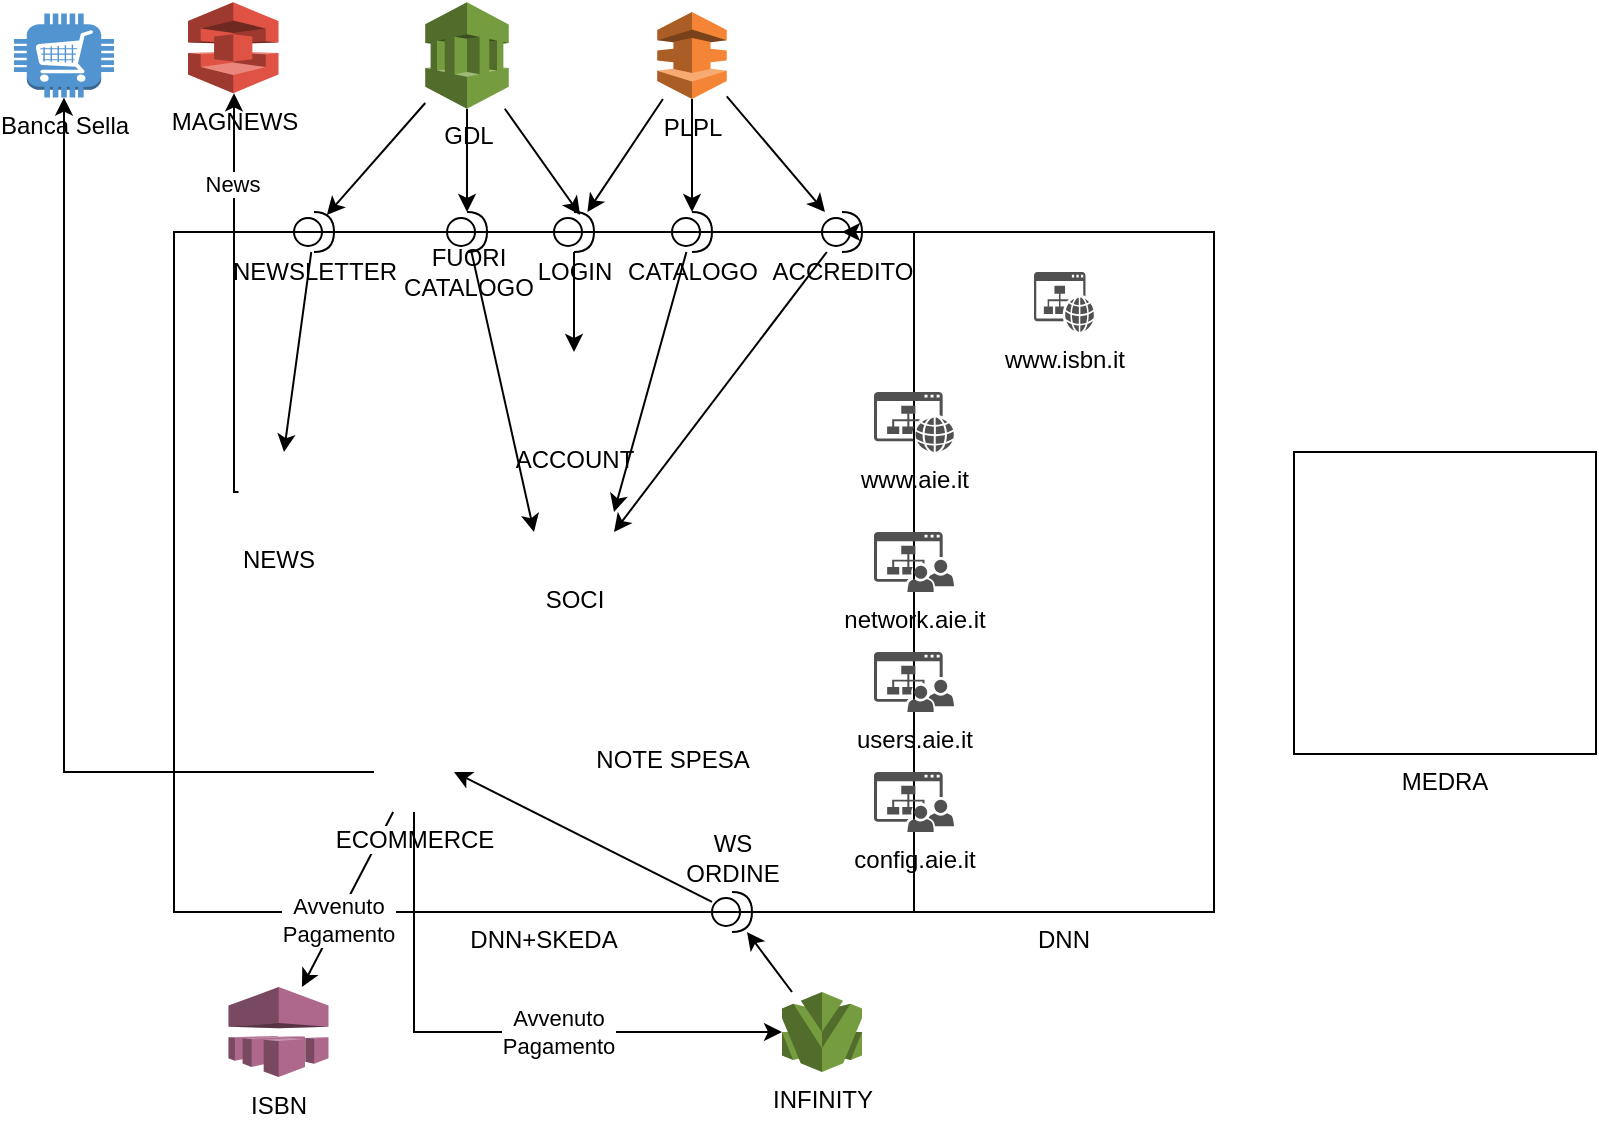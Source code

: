 <mxfile version="20.8.11" type="github" pages="5">
  <diagram name="Fase I" id="71mr0Q3XpzNladmsMgAE">
    <mxGraphModel dx="1050" dy="491" grid="1" gridSize="10" guides="1" tooltips="1" connect="1" arrows="1" fold="1" page="1" pageScale="1" pageWidth="827" pageHeight="1169" math="0" shadow="0">
      <root>
        <mxCell id="0" />
        <mxCell id="1" parent="0" />
        <mxCell id="txRc-1PFV7r14aSmkzdP-11" value="DNN" style="whiteSpace=wrap;html=1;fillColor=none;verticalAlign=top;labelPosition=center;verticalLabelPosition=bottom;align=center;" vertex="1" parent="1">
          <mxGeometry x="460" y="200" width="150" height="340" as="geometry" />
        </mxCell>
        <mxCell id="txRc-1PFV7r14aSmkzdP-1" value="DNN+SKEDA" style="whiteSpace=wrap;html=1;fillColor=none;verticalAlign=top;labelPosition=center;verticalLabelPosition=bottom;align=center;" vertex="1" parent="1">
          <mxGeometry x="90" y="200" width="370" height="340" as="geometry" />
        </mxCell>
        <mxCell id="txRc-1PFV7r14aSmkzdP-3" value="www.isbn.it" style="sketch=0;pointerEvents=1;shadow=0;dashed=0;html=1;strokeColor=none;fillColor=#505050;labelPosition=center;verticalLabelPosition=bottom;verticalAlign=top;outlineConnect=0;align=center;shape=mxgraph.office.sites.website;" vertex="1" parent="1">
          <mxGeometry x="520" y="220" width="30" height="30" as="geometry" />
        </mxCell>
        <mxCell id="txRc-1PFV7r14aSmkzdP-4" value="www.aie.it" style="sketch=0;pointerEvents=1;shadow=0;dashed=0;html=1;strokeColor=none;fillColor=#505050;labelPosition=center;verticalLabelPosition=bottom;verticalAlign=top;outlineConnect=0;align=center;shape=mxgraph.office.sites.website;" vertex="1" parent="1">
          <mxGeometry x="440" y="280" width="40" height="30" as="geometry" />
        </mxCell>
        <mxCell id="txRc-1PFV7r14aSmkzdP-7" value="network.aie.it" style="sketch=0;pointerEvents=1;shadow=0;dashed=0;html=1;strokeColor=none;fillColor=#505050;labelPosition=center;verticalLabelPosition=bottom;verticalAlign=top;outlineConnect=0;align=center;shape=mxgraph.office.sites.site_team;" vertex="1" parent="1">
          <mxGeometry x="440" y="350" width="40" height="30" as="geometry" />
        </mxCell>
        <mxCell id="txRc-1PFV7r14aSmkzdP-9" value="users.aie.it" style="sketch=0;pointerEvents=1;shadow=0;dashed=0;html=1;strokeColor=none;fillColor=#505050;labelPosition=center;verticalLabelPosition=bottom;verticalAlign=top;outlineConnect=0;align=center;shape=mxgraph.office.sites.site_team;" vertex="1" parent="1">
          <mxGeometry x="440" y="410" width="40" height="30" as="geometry" />
        </mxCell>
        <mxCell id="txRc-1PFV7r14aSmkzdP-10" value="config.aie.it" style="sketch=0;pointerEvents=1;shadow=0;dashed=0;html=1;strokeColor=none;fillColor=#505050;labelPosition=center;verticalLabelPosition=bottom;verticalAlign=top;outlineConnect=0;align=center;shape=mxgraph.office.sites.site_team;" vertex="1" parent="1">
          <mxGeometry x="440" y="470" width="40" height="30" as="geometry" />
        </mxCell>
        <mxCell id="txRc-1PFV7r14aSmkzdP-13" value="SOCI" style="shape=image;html=1;verticalAlign=top;verticalLabelPosition=bottom;labelBackgroundColor=#ffffff;imageAspect=0;aspect=fixed;image=https://cdn1.iconfinder.com/data/icons/ionicons-fill-vol-2/512/logo-web-component-128.png;fillStyle=solid;fillColor=none;" vertex="1" parent="1">
          <mxGeometry x="270" y="330" width="40" height="40" as="geometry" />
        </mxCell>
        <mxCell id="txRc-1PFV7r14aSmkzdP-58" style="edgeStyle=orthogonalEdgeStyle;rounded=0;orthogonalLoop=1;jettySize=auto;html=1;exitX=0;exitY=0.5;exitDx=0;exitDy=0;" edge="1" parent="1" source="txRc-1PFV7r14aSmkzdP-14" target="txRc-1PFV7r14aSmkzdP-33">
          <mxGeometry relative="1" as="geometry">
            <Array as="points">
              <mxPoint x="120" y="330" />
            </Array>
          </mxGeometry>
        </mxCell>
        <mxCell id="txRc-1PFV7r14aSmkzdP-59" value="News" style="edgeLabel;html=1;align=center;verticalAlign=middle;resizable=0;points=[];" vertex="1" connectable="0" parent="txRc-1PFV7r14aSmkzdP-58">
          <mxGeometry x="0.553" y="1" relative="1" as="geometry">
            <mxPoint as="offset" />
          </mxGeometry>
        </mxCell>
        <mxCell id="txRc-1PFV7r14aSmkzdP-14" value="NEWS" style="shape=image;html=1;verticalAlign=top;verticalLabelPosition=bottom;labelBackgroundColor=#ffffff;imageAspect=0;aspect=fixed;image=https://cdn1.iconfinder.com/data/icons/ionicons-fill-vol-2/512/logo-web-component-128.png;fillStyle=solid;fillColor=none;" vertex="1" parent="1">
          <mxGeometry x="122.25" y="310" width="40" height="40" as="geometry" />
        </mxCell>
        <mxCell id="txRc-1PFV7r14aSmkzdP-54" style="edgeStyle=none;rounded=0;orthogonalLoop=1;jettySize=auto;html=1;" edge="1" parent="1" source="txRc-1PFV7r14aSmkzdP-17" target="txRc-1PFV7r14aSmkzdP-32">
          <mxGeometry relative="1" as="geometry" />
        </mxCell>
        <mxCell id="txRc-1PFV7r14aSmkzdP-55" value="Avvenuto &lt;br&gt;Pagamento" style="edgeLabel;html=1;align=center;verticalAlign=middle;resizable=0;points=[];" vertex="1" connectable="0" parent="txRc-1PFV7r14aSmkzdP-54">
          <mxGeometry x="0.235" relative="1" as="geometry">
            <mxPoint as="offset" />
          </mxGeometry>
        </mxCell>
        <mxCell id="txRc-1PFV7r14aSmkzdP-61" style="edgeStyle=orthogonalEdgeStyle;rounded=0;orthogonalLoop=1;jettySize=auto;html=1;" edge="1" parent="1" source="txRc-1PFV7r14aSmkzdP-17" target="txRc-1PFV7r14aSmkzdP-60">
          <mxGeometry relative="1" as="geometry" />
        </mxCell>
        <mxCell id="txRc-1PFV7r14aSmkzdP-17" value="ECOMMERCE" style="shape=image;html=1;verticalAlign=top;verticalLabelPosition=bottom;labelBackgroundColor=#ffffff;imageAspect=0;aspect=fixed;image=https://cdn1.iconfinder.com/data/icons/ionicons-fill-vol-2/512/logo-web-component-128.png;fillStyle=solid;fillColor=none;" vertex="1" parent="1">
          <mxGeometry x="190" y="450" width="40" height="40" as="geometry" />
        </mxCell>
        <mxCell id="txRc-1PFV7r14aSmkzdP-18" value="ACCOUNT" style="shape=image;html=1;verticalAlign=top;verticalLabelPosition=bottom;labelBackgroundColor=#ffffff;imageAspect=0;aspect=fixed;image=https://cdn1.iconfinder.com/data/icons/ionicons-fill-vol-2/512/logo-web-component-128.png;fillStyle=solid;fillColor=none;" vertex="1" parent="1">
          <mxGeometry x="270" y="260" width="40" height="40" as="geometry" />
        </mxCell>
        <mxCell id="txRc-1PFV7r14aSmkzdP-19" value="NOTE SPESA" style="shape=image;html=1;verticalAlign=top;verticalLabelPosition=bottom;labelBackgroundColor=#ffffff;imageAspect=0;aspect=fixed;image=https://cdn1.iconfinder.com/data/icons/ionicons-fill-vol-2/512/logo-web-component-128.png;fillStyle=solid;fillColor=none;" vertex="1" parent="1">
          <mxGeometry x="319" y="410" width="40" height="40" as="geometry" />
        </mxCell>
        <mxCell id="txRc-1PFV7r14aSmkzdP-48" style="edgeStyle=none;rounded=0;orthogonalLoop=1;jettySize=auto;html=1;" edge="1" parent="1" source="txRc-1PFV7r14aSmkzdP-27" target="txRc-1PFV7r14aSmkzdP-1">
          <mxGeometry relative="1" as="geometry" />
        </mxCell>
        <mxCell id="txRc-1PFV7r14aSmkzdP-49" style="edgeStyle=none;rounded=0;orthogonalLoop=1;jettySize=auto;html=1;entryX=1;entryY=0.5;entryDx=0;entryDy=0;" edge="1" parent="1" source="txRc-1PFV7r14aSmkzdP-27" target="txRc-1PFV7r14aSmkzdP-13">
          <mxGeometry relative="1" as="geometry" />
        </mxCell>
        <mxCell id="txRc-1PFV7r14aSmkzdP-27" value="ACCREDITO" style="shape=providedRequiredInterface;html=1;verticalLabelPosition=bottom;sketch=0;fillStyle=solid;fillColor=none;rotation=0;" vertex="1" parent="1">
          <mxGeometry x="414" y="190" width="20" height="20" as="geometry" />
        </mxCell>
        <mxCell id="txRc-1PFV7r14aSmkzdP-47" style="edgeStyle=none;rounded=0;orthogonalLoop=1;jettySize=auto;html=1;" edge="1" parent="1" source="txRc-1PFV7r14aSmkzdP-28" target="txRc-1PFV7r14aSmkzdP-18">
          <mxGeometry relative="1" as="geometry" />
        </mxCell>
        <mxCell id="txRc-1PFV7r14aSmkzdP-28" value="LOGIN" style="shape=providedRequiredInterface;html=1;verticalLabelPosition=bottom;sketch=0;fillStyle=solid;fillColor=none;rotation=0;" vertex="1" parent="1">
          <mxGeometry x="280" y="190" width="20" height="20" as="geometry" />
        </mxCell>
        <mxCell id="txRc-1PFV7r14aSmkzdP-50" style="edgeStyle=none;rounded=0;orthogonalLoop=1;jettySize=auto;html=1;entryX=1;entryY=0.25;entryDx=0;entryDy=0;" edge="1" parent="1" source="txRc-1PFV7r14aSmkzdP-29" target="txRc-1PFV7r14aSmkzdP-13">
          <mxGeometry relative="1" as="geometry" />
        </mxCell>
        <mxCell id="txRc-1PFV7r14aSmkzdP-29" value="CATALOGO" style="shape=providedRequiredInterface;html=1;verticalLabelPosition=bottom;sketch=0;fillStyle=solid;fillColor=none;rotation=0;" vertex="1" parent="1">
          <mxGeometry x="339" y="190" width="20" height="20" as="geometry" />
        </mxCell>
        <mxCell id="txRc-1PFV7r14aSmkzdP-40" style="rounded=0;orthogonalLoop=1;jettySize=auto;html=1;" edge="1" parent="1" source="txRc-1PFV7r14aSmkzdP-30" target="txRc-1PFV7r14aSmkzdP-27">
          <mxGeometry relative="1" as="geometry" />
        </mxCell>
        <mxCell id="txRc-1PFV7r14aSmkzdP-41" style="edgeStyle=none;rounded=0;orthogonalLoop=1;jettySize=auto;html=1;" edge="1" parent="1" source="txRc-1PFV7r14aSmkzdP-30" target="txRc-1PFV7r14aSmkzdP-28">
          <mxGeometry relative="1" as="geometry" />
        </mxCell>
        <mxCell id="txRc-1PFV7r14aSmkzdP-42" style="edgeStyle=none;rounded=0;orthogonalLoop=1;jettySize=auto;html=1;" edge="1" parent="1" source="txRc-1PFV7r14aSmkzdP-30" target="txRc-1PFV7r14aSmkzdP-29">
          <mxGeometry relative="1" as="geometry" />
        </mxCell>
        <mxCell id="txRc-1PFV7r14aSmkzdP-30" value="PLPL" style="outlineConnect=0;dashed=0;verticalLabelPosition=bottom;verticalAlign=top;align=center;html=1;shape=mxgraph.aws3.direct_connect;fillColor=#F58536;gradientColor=none;fillStyle=solid;" vertex="1" parent="1">
          <mxGeometry x="331.63" y="90" width="34.75" height="43.5" as="geometry" />
        </mxCell>
        <mxCell id="txRc-1PFV7r14aSmkzdP-43" style="edgeStyle=none;rounded=0;orthogonalLoop=1;jettySize=auto;html=1;entryX=0.653;entryY=0.073;entryDx=0;entryDy=0;entryPerimeter=0;" edge="1" parent="1" source="txRc-1PFV7r14aSmkzdP-31" target="txRc-1PFV7r14aSmkzdP-28">
          <mxGeometry relative="1" as="geometry" />
        </mxCell>
        <mxCell id="txRc-1PFV7r14aSmkzdP-44" style="edgeStyle=none;rounded=0;orthogonalLoop=1;jettySize=auto;html=1;" edge="1" parent="1" source="txRc-1PFV7r14aSmkzdP-31" target="txRc-1PFV7r14aSmkzdP-36">
          <mxGeometry relative="1" as="geometry" />
        </mxCell>
        <mxCell id="txRc-1PFV7r14aSmkzdP-45" style="edgeStyle=none;rounded=0;orthogonalLoop=1;jettySize=auto;html=1;entryX=0.821;entryY=0.073;entryDx=0;entryDy=0;entryPerimeter=0;" edge="1" parent="1" source="txRc-1PFV7r14aSmkzdP-31" target="txRc-1PFV7r14aSmkzdP-37">
          <mxGeometry relative="1" as="geometry" />
        </mxCell>
        <mxCell id="txRc-1PFV7r14aSmkzdP-31" value="GDL" style="outlineConnect=0;dashed=0;verticalLabelPosition=bottom;verticalAlign=top;align=center;html=1;shape=mxgraph.aws3.service_catalog;fillColor=#759C3E;gradientColor=none;fillStyle=solid;" vertex="1" parent="1">
          <mxGeometry x="215.63" y="85.13" width="41.75" height="53.25" as="geometry" />
        </mxCell>
        <mxCell id="txRc-1PFV7r14aSmkzdP-32" value="ISBN" style="outlineConnect=0;dashed=0;verticalLabelPosition=bottom;verticalAlign=top;align=center;html=1;shape=mxgraph.aws3.device_farm;fillColor=#AD688B;gradientColor=none;fillStyle=solid;" vertex="1" parent="1">
          <mxGeometry x="117.25" y="577.5" width="50" height="45" as="geometry" />
        </mxCell>
        <mxCell id="txRc-1PFV7r14aSmkzdP-33" value="MAGNEWS" style="outlineConnect=0;dashed=0;verticalLabelPosition=bottom;verticalAlign=top;align=center;html=1;shape=mxgraph.aws3.snowball;fillColor=#E05243;gradientColor=none;fillStyle=solid;" vertex="1" parent="1">
          <mxGeometry x="97" y="85.13" width="45.25" height="45.5" as="geometry" />
        </mxCell>
        <mxCell id="txRc-1PFV7r14aSmkzdP-46" style="edgeStyle=none;rounded=0;orthogonalLoop=1;jettySize=auto;html=1;" edge="1" parent="1" source="txRc-1PFV7r14aSmkzdP-34" target="txRc-1PFV7r14aSmkzdP-38">
          <mxGeometry relative="1" as="geometry" />
        </mxCell>
        <mxCell id="txRc-1PFV7r14aSmkzdP-34" value="INFINITY" style="outlineConnect=0;dashed=0;verticalLabelPosition=bottom;verticalAlign=top;align=center;html=1;shape=mxgraph.aws3.opsworks;fillColor=#759C3E;gradientColor=none;fillStyle=solid;" vertex="1" parent="1">
          <mxGeometry x="394" y="580" width="40" height="40" as="geometry" />
        </mxCell>
        <mxCell id="txRc-1PFV7r14aSmkzdP-51" style="edgeStyle=none;rounded=0;orthogonalLoop=1;jettySize=auto;html=1;entryX=0;entryY=0.5;entryDx=0;entryDy=0;" edge="1" parent="1" source="txRc-1PFV7r14aSmkzdP-36" target="txRc-1PFV7r14aSmkzdP-13">
          <mxGeometry relative="1" as="geometry" />
        </mxCell>
        <mxCell id="txRc-1PFV7r14aSmkzdP-36" value="FUORI&lt;br&gt;CATALOGO" style="shape=providedRequiredInterface;html=1;verticalLabelPosition=bottom;sketch=0;fillStyle=solid;fillColor=none;rotation=0;" vertex="1" parent="1">
          <mxGeometry x="226.51" y="190" width="20" height="20" as="geometry" />
        </mxCell>
        <mxCell id="txRc-1PFV7r14aSmkzdP-52" style="edgeStyle=none;rounded=0;orthogonalLoop=1;jettySize=auto;html=1;" edge="1" parent="1" source="txRc-1PFV7r14aSmkzdP-37" target="txRc-1PFV7r14aSmkzdP-14">
          <mxGeometry relative="1" as="geometry" />
        </mxCell>
        <mxCell id="txRc-1PFV7r14aSmkzdP-37" value="NEWSLETTER" style="shape=providedRequiredInterface;html=1;verticalLabelPosition=bottom;sketch=0;fillStyle=solid;fillColor=none;rotation=0;" vertex="1" parent="1">
          <mxGeometry x="150" y="190" width="20" height="20" as="geometry" />
        </mxCell>
        <mxCell id="txRc-1PFV7r14aSmkzdP-53" style="edgeStyle=none;rounded=0;orthogonalLoop=1;jettySize=auto;html=1;entryX=1;entryY=0.5;entryDx=0;entryDy=0;" edge="1" parent="1" source="txRc-1PFV7r14aSmkzdP-38" target="txRc-1PFV7r14aSmkzdP-17">
          <mxGeometry relative="1" as="geometry" />
        </mxCell>
        <mxCell id="txRc-1PFV7r14aSmkzdP-38" value="WS &lt;br&gt;ORDINE" style="shape=providedRequiredInterface;html=1;verticalLabelPosition=top;sketch=0;fillStyle=solid;fillColor=none;rotation=0;labelPosition=center;align=center;verticalAlign=bottom;" vertex="1" parent="1">
          <mxGeometry x="359" y="530" width="20" height="20" as="geometry" />
        </mxCell>
        <mxCell id="txRc-1PFV7r14aSmkzdP-56" style="rounded=0;orthogonalLoop=1;jettySize=auto;html=1;entryX=0;entryY=0.5;entryDx=0;entryDy=0;entryPerimeter=0;edgeStyle=elbowEdgeStyle;" edge="1" parent="1" target="txRc-1PFV7r14aSmkzdP-34">
          <mxGeometry relative="1" as="geometry">
            <mxPoint x="210" y="490" as="sourcePoint" />
            <mxPoint x="196.635" y="705" as="targetPoint" />
            <Array as="points">
              <mxPoint x="210" y="540" />
            </Array>
          </mxGeometry>
        </mxCell>
        <mxCell id="txRc-1PFV7r14aSmkzdP-57" value="Avvenuto &lt;br&gt;Pagamento" style="edgeLabel;html=1;align=center;verticalAlign=middle;resizable=0;points=[];" vertex="1" connectable="0" parent="txRc-1PFV7r14aSmkzdP-56">
          <mxGeometry x="0.235" relative="1" as="geometry">
            <mxPoint as="offset" />
          </mxGeometry>
        </mxCell>
        <mxCell id="txRc-1PFV7r14aSmkzdP-60" value="Banca Sella" style="outlineConnect=0;dashed=0;verticalLabelPosition=bottom;verticalAlign=top;align=center;html=1;shape=mxgraph.aws3.cart;fillColor=#5294CF;gradientColor=none;fillStyle=solid;" vertex="1" parent="1">
          <mxGeometry x="10" y="90.69" width="50" height="42.12" as="geometry" />
        </mxCell>
        <mxCell id="txRc-1PFV7r14aSmkzdP-62" value="MEDRA" style="whiteSpace=wrap;html=1;aspect=fixed;fillStyle=solid;fillColor=none;labelPosition=center;verticalLabelPosition=bottom;align=center;verticalAlign=top;" vertex="1" parent="1">
          <mxGeometry x="650" y="310" width="151" height="151" as="geometry" />
        </mxCell>
        <mxCell id="txRc-1PFV7r14aSmkzdP-64" style="edgeStyle=none;rounded=0;orthogonalLoop=1;jettySize=auto;html=1;exitX=0;exitY=0.5;exitDx=0;exitDy=0;exitPerimeter=0;" edge="1" parent="1" source="txRc-1PFV7r14aSmkzdP-36" target="txRc-1PFV7r14aSmkzdP-36">
          <mxGeometry relative="1" as="geometry" />
        </mxCell>
      </root>
    </mxGraphModel>
  </diagram>
  <diagram name="Fase II" id="dn82kCbX6hzQw2Z08eEs">
    <mxGraphModel dx="1050" dy="491" grid="1" gridSize="10" guides="1" tooltips="1" connect="1" arrows="1" fold="1" page="1" pageScale="1" pageWidth="827" pageHeight="1169" math="0" shadow="0">
      <root>
        <mxCell id="vRTZqej8DlHhRuhV1Er2-0" />
        <mxCell id="vRTZqej8DlHhRuhV1Er2-1" parent="vRTZqej8DlHhRuhV1Er2-0" />
        <mxCell id="vRTZqej8DlHhRuhV1Er2-2" value="DNN" style="whiteSpace=wrap;html=1;fillColor=none;verticalAlign=top;labelPosition=center;verticalLabelPosition=bottom;align=center;" vertex="1" parent="vRTZqej8DlHhRuhV1Er2-1">
          <mxGeometry x="460" y="200" width="150" height="340" as="geometry" />
        </mxCell>
        <mxCell id="vRTZqej8DlHhRuhV1Er2-3" value="DNN+SKEDA" style="whiteSpace=wrap;html=1;fillColor=none;verticalAlign=top;labelPosition=center;verticalLabelPosition=bottom;align=center;" vertex="1" parent="vRTZqej8DlHhRuhV1Er2-1">
          <mxGeometry x="90" y="200" width="370" height="340" as="geometry" />
        </mxCell>
        <mxCell id="vRTZqej8DlHhRuhV1Er2-4" value="www.isbn.it" style="sketch=0;pointerEvents=1;shadow=0;dashed=0;html=1;strokeColor=none;fillColor=#505050;labelPosition=center;verticalLabelPosition=bottom;verticalAlign=top;outlineConnect=0;align=center;shape=mxgraph.office.sites.website;" vertex="1" parent="vRTZqej8DlHhRuhV1Er2-1">
          <mxGeometry x="670" y="60" width="30" height="30" as="geometry" />
        </mxCell>
        <mxCell id="vRTZqej8DlHhRuhV1Er2-5" value="www.aie.it" style="sketch=0;pointerEvents=1;shadow=0;dashed=0;html=1;strokeColor=none;fillColor=#505050;labelPosition=center;verticalLabelPosition=bottom;verticalAlign=top;outlineConnect=0;align=center;shape=mxgraph.office.sites.website;" vertex="1" parent="vRTZqej8DlHhRuhV1Er2-1">
          <mxGeometry x="720" y="120" width="40" height="30" as="geometry" />
        </mxCell>
        <mxCell id="vRTZqej8DlHhRuhV1Er2-6" value="network.aie.it" style="sketch=0;pointerEvents=1;shadow=0;dashed=0;html=1;strokeColor=none;fillColor=#505050;labelPosition=center;verticalLabelPosition=bottom;verticalAlign=top;outlineConnect=0;align=center;shape=mxgraph.office.sites.site_team;" vertex="1" parent="vRTZqej8DlHhRuhV1Er2-1">
          <mxGeometry x="440" y="350" width="40" height="30" as="geometry" />
        </mxCell>
        <mxCell id="vRTZqej8DlHhRuhV1Er2-7" value="users.aie.it" style="sketch=0;pointerEvents=1;shadow=0;dashed=0;html=1;strokeColor=none;fillColor=#505050;labelPosition=center;verticalLabelPosition=bottom;verticalAlign=top;outlineConnect=0;align=center;shape=mxgraph.office.sites.site_team;" vertex="1" parent="vRTZqej8DlHhRuhV1Er2-1">
          <mxGeometry x="440" y="410" width="40" height="30" as="geometry" />
        </mxCell>
        <mxCell id="vRTZqej8DlHhRuhV1Er2-8" value="config.aie.it" style="sketch=0;pointerEvents=1;shadow=0;dashed=0;html=1;strokeColor=none;fillColor=#505050;labelPosition=center;verticalLabelPosition=bottom;verticalAlign=top;outlineConnect=0;align=center;shape=mxgraph.office.sites.site_team;" vertex="1" parent="vRTZqej8DlHhRuhV1Er2-1">
          <mxGeometry x="440" y="470" width="40" height="30" as="geometry" />
        </mxCell>
        <mxCell id="vRTZqej8DlHhRuhV1Er2-9" value="SOCI" style="shape=image;html=1;verticalAlign=top;verticalLabelPosition=bottom;labelBackgroundColor=#ffffff;imageAspect=0;aspect=fixed;image=https://cdn1.iconfinder.com/data/icons/ionicons-fill-vol-2/512/logo-web-component-128.png;fillStyle=solid;fillColor=none;" vertex="1" parent="vRTZqej8DlHhRuhV1Er2-1">
          <mxGeometry x="270" y="330" width="40" height="40" as="geometry" />
        </mxCell>
        <mxCell id="vRTZqej8DlHhRuhV1Er2-10" style="edgeStyle=orthogonalEdgeStyle;rounded=0;orthogonalLoop=1;jettySize=auto;html=1;exitX=0;exitY=0.5;exitDx=0;exitDy=0;" edge="1" parent="vRTZqej8DlHhRuhV1Er2-1" source="vRTZqej8DlHhRuhV1Er2-12" target="vRTZqej8DlHhRuhV1Er2-35">
          <mxGeometry relative="1" as="geometry">
            <Array as="points">
              <mxPoint x="120" y="330" />
            </Array>
          </mxGeometry>
        </mxCell>
        <mxCell id="vRTZqej8DlHhRuhV1Er2-11" value="News" style="edgeLabel;html=1;align=center;verticalAlign=middle;resizable=0;points=[];" vertex="1" connectable="0" parent="vRTZqej8DlHhRuhV1Er2-10">
          <mxGeometry x="0.553" y="1" relative="1" as="geometry">
            <mxPoint as="offset" />
          </mxGeometry>
        </mxCell>
        <mxCell id="vRTZqej8DlHhRuhV1Er2-12" value="NEWS" style="shape=image;html=1;verticalAlign=top;verticalLabelPosition=bottom;labelBackgroundColor=#ffffff;imageAspect=0;aspect=fixed;image=https://cdn1.iconfinder.com/data/icons/ionicons-fill-vol-2/512/logo-web-component-128.png;fillStyle=solid;fillColor=none;" vertex="1" parent="vRTZqej8DlHhRuhV1Er2-1">
          <mxGeometry x="122.25" y="310" width="40" height="40" as="geometry" />
        </mxCell>
        <mxCell id="vRTZqej8DlHhRuhV1Er2-13" style="edgeStyle=none;rounded=0;orthogonalLoop=1;jettySize=auto;html=1;" edge="1" parent="vRTZqej8DlHhRuhV1Er2-1" source="vRTZqej8DlHhRuhV1Er2-16" target="vRTZqej8DlHhRuhV1Er2-34">
          <mxGeometry relative="1" as="geometry" />
        </mxCell>
        <mxCell id="vRTZqej8DlHhRuhV1Er2-14" value="Avvenuto &lt;br&gt;Pagamento" style="edgeLabel;html=1;align=center;verticalAlign=middle;resizable=0;points=[];" vertex="1" connectable="0" parent="vRTZqej8DlHhRuhV1Er2-13">
          <mxGeometry x="0.235" relative="1" as="geometry">
            <mxPoint as="offset" />
          </mxGeometry>
        </mxCell>
        <mxCell id="vRTZqej8DlHhRuhV1Er2-15" style="edgeStyle=orthogonalEdgeStyle;rounded=0;orthogonalLoop=1;jettySize=auto;html=1;" edge="1" parent="vRTZqej8DlHhRuhV1Er2-1" source="vRTZqej8DlHhRuhV1Er2-16" target="vRTZqej8DlHhRuhV1Er2-46">
          <mxGeometry relative="1" as="geometry" />
        </mxCell>
        <mxCell id="vRTZqej8DlHhRuhV1Er2-16" value="ECOMMERCE" style="shape=image;html=1;verticalAlign=top;verticalLabelPosition=bottom;labelBackgroundColor=#ffffff;imageAspect=0;aspect=fixed;image=https://cdn1.iconfinder.com/data/icons/ionicons-fill-vol-2/512/logo-web-component-128.png;fillStyle=solid;fillColor=none;" vertex="1" parent="vRTZqej8DlHhRuhV1Er2-1">
          <mxGeometry x="190" y="450" width="40" height="40" as="geometry" />
        </mxCell>
        <mxCell id="vRTZqej8DlHhRuhV1Er2-17" value="ACCOUNT" style="shape=image;html=1;verticalAlign=top;verticalLabelPosition=bottom;labelBackgroundColor=#ffffff;imageAspect=0;aspect=fixed;image=https://cdn1.iconfinder.com/data/icons/ionicons-fill-vol-2/512/logo-web-component-128.png;fillStyle=solid;fillColor=none;" vertex="1" parent="vRTZqej8DlHhRuhV1Er2-1">
          <mxGeometry x="270" y="260" width="40" height="40" as="geometry" />
        </mxCell>
        <mxCell id="vRTZqej8DlHhRuhV1Er2-18" value="NOTE SPESA" style="shape=image;html=1;verticalAlign=top;verticalLabelPosition=bottom;labelBackgroundColor=#ffffff;imageAspect=0;aspect=fixed;image=https://cdn1.iconfinder.com/data/icons/ionicons-fill-vol-2/512/logo-web-component-128.png;fillStyle=solid;fillColor=none;" vertex="1" parent="vRTZqej8DlHhRuhV1Er2-1">
          <mxGeometry x="319" y="410" width="40" height="40" as="geometry" />
        </mxCell>
        <mxCell id="vRTZqej8DlHhRuhV1Er2-19" style="edgeStyle=none;rounded=0;orthogonalLoop=1;jettySize=auto;html=1;" edge="1" parent="vRTZqej8DlHhRuhV1Er2-1" source="vRTZqej8DlHhRuhV1Er2-21" target="vRTZqej8DlHhRuhV1Er2-3">
          <mxGeometry relative="1" as="geometry" />
        </mxCell>
        <mxCell id="vRTZqej8DlHhRuhV1Er2-20" style="edgeStyle=none;rounded=0;orthogonalLoop=1;jettySize=auto;html=1;entryX=1;entryY=0.5;entryDx=0;entryDy=0;" edge="1" parent="vRTZqej8DlHhRuhV1Er2-1" source="vRTZqej8DlHhRuhV1Er2-21" target="vRTZqej8DlHhRuhV1Er2-9">
          <mxGeometry relative="1" as="geometry" />
        </mxCell>
        <mxCell id="vRTZqej8DlHhRuhV1Er2-21" value="ACCREDITO" style="shape=providedRequiredInterface;html=1;verticalLabelPosition=bottom;sketch=0;fillStyle=solid;fillColor=none;rotation=0;" vertex="1" parent="vRTZqej8DlHhRuhV1Er2-1">
          <mxGeometry x="414" y="190" width="20" height="20" as="geometry" />
        </mxCell>
        <mxCell id="vRTZqej8DlHhRuhV1Er2-22" style="edgeStyle=none;rounded=0;orthogonalLoop=1;jettySize=auto;html=1;" edge="1" parent="vRTZqej8DlHhRuhV1Er2-1" source="vRTZqej8DlHhRuhV1Er2-23" target="vRTZqej8DlHhRuhV1Er2-17">
          <mxGeometry relative="1" as="geometry" />
        </mxCell>
        <mxCell id="vRTZqej8DlHhRuhV1Er2-23" value="LOGIN" style="shape=providedRequiredInterface;html=1;verticalLabelPosition=bottom;sketch=0;fillStyle=solid;fillColor=none;rotation=0;" vertex="1" parent="vRTZqej8DlHhRuhV1Er2-1">
          <mxGeometry x="280" y="190" width="20" height="20" as="geometry" />
        </mxCell>
        <mxCell id="vRTZqej8DlHhRuhV1Er2-24" style="edgeStyle=none;rounded=0;orthogonalLoop=1;jettySize=auto;html=1;entryX=1;entryY=0.25;entryDx=0;entryDy=0;" edge="1" parent="vRTZqej8DlHhRuhV1Er2-1" source="vRTZqej8DlHhRuhV1Er2-25" target="vRTZqej8DlHhRuhV1Er2-9">
          <mxGeometry relative="1" as="geometry" />
        </mxCell>
        <mxCell id="vRTZqej8DlHhRuhV1Er2-25" value="CATALOGO" style="shape=providedRequiredInterface;html=1;verticalLabelPosition=bottom;sketch=0;fillStyle=solid;fillColor=none;rotation=0;" vertex="1" parent="vRTZqej8DlHhRuhV1Er2-1">
          <mxGeometry x="339" y="190" width="20" height="20" as="geometry" />
        </mxCell>
        <mxCell id="vRTZqej8DlHhRuhV1Er2-26" style="rounded=0;orthogonalLoop=1;jettySize=auto;html=1;" edge="1" parent="vRTZqej8DlHhRuhV1Er2-1" source="vRTZqej8DlHhRuhV1Er2-29" target="vRTZqej8DlHhRuhV1Er2-21">
          <mxGeometry relative="1" as="geometry" />
        </mxCell>
        <mxCell id="vRTZqej8DlHhRuhV1Er2-27" style="edgeStyle=none;rounded=0;orthogonalLoop=1;jettySize=auto;html=1;" edge="1" parent="vRTZqej8DlHhRuhV1Er2-1" source="vRTZqej8DlHhRuhV1Er2-29" target="vRTZqej8DlHhRuhV1Er2-23">
          <mxGeometry relative="1" as="geometry" />
        </mxCell>
        <mxCell id="vRTZqej8DlHhRuhV1Er2-28" style="edgeStyle=none;rounded=0;orthogonalLoop=1;jettySize=auto;html=1;" edge="1" parent="vRTZqej8DlHhRuhV1Er2-1" source="vRTZqej8DlHhRuhV1Er2-29" target="vRTZqej8DlHhRuhV1Er2-25">
          <mxGeometry relative="1" as="geometry" />
        </mxCell>
        <mxCell id="vRTZqej8DlHhRuhV1Er2-29" value="PLPL" style="outlineConnect=0;dashed=0;verticalLabelPosition=bottom;verticalAlign=top;align=center;html=1;shape=mxgraph.aws3.direct_connect;fillColor=#F58536;gradientColor=none;fillStyle=solid;" vertex="1" parent="vRTZqej8DlHhRuhV1Er2-1">
          <mxGeometry x="331.63" y="90" width="34.75" height="43.5" as="geometry" />
        </mxCell>
        <mxCell id="vRTZqej8DlHhRuhV1Er2-30" style="edgeStyle=none;rounded=0;orthogonalLoop=1;jettySize=auto;html=1;entryX=0.653;entryY=0.073;entryDx=0;entryDy=0;entryPerimeter=0;" edge="1" parent="vRTZqej8DlHhRuhV1Er2-1" source="vRTZqej8DlHhRuhV1Er2-33" target="vRTZqej8DlHhRuhV1Er2-23">
          <mxGeometry relative="1" as="geometry" />
        </mxCell>
        <mxCell id="vRTZqej8DlHhRuhV1Er2-31" style="edgeStyle=none;rounded=0;orthogonalLoop=1;jettySize=auto;html=1;" edge="1" parent="vRTZqej8DlHhRuhV1Er2-1" source="vRTZqej8DlHhRuhV1Er2-33" target="vRTZqej8DlHhRuhV1Er2-39">
          <mxGeometry relative="1" as="geometry" />
        </mxCell>
        <mxCell id="vRTZqej8DlHhRuhV1Er2-32" style="edgeStyle=none;rounded=0;orthogonalLoop=1;jettySize=auto;html=1;entryX=0.821;entryY=0.073;entryDx=0;entryDy=0;entryPerimeter=0;" edge="1" parent="vRTZqej8DlHhRuhV1Er2-1" source="vRTZqej8DlHhRuhV1Er2-33" target="vRTZqej8DlHhRuhV1Er2-41">
          <mxGeometry relative="1" as="geometry" />
        </mxCell>
        <mxCell id="vRTZqej8DlHhRuhV1Er2-33" value="GDL" style="outlineConnect=0;dashed=0;verticalLabelPosition=bottom;verticalAlign=top;align=center;html=1;shape=mxgraph.aws3.service_catalog;fillColor=#759C3E;gradientColor=none;fillStyle=solid;" vertex="1" parent="vRTZqej8DlHhRuhV1Er2-1">
          <mxGeometry x="215.63" y="85.13" width="41.75" height="53.25" as="geometry" />
        </mxCell>
        <mxCell id="vRTZqej8DlHhRuhV1Er2-34" value="ISBN" style="outlineConnect=0;dashed=0;verticalLabelPosition=bottom;verticalAlign=top;align=center;html=1;shape=mxgraph.aws3.device_farm;fillColor=#AD688B;gradientColor=none;fillStyle=solid;" vertex="1" parent="vRTZqej8DlHhRuhV1Er2-1">
          <mxGeometry x="117.25" y="577.5" width="50" height="45" as="geometry" />
        </mxCell>
        <mxCell id="vRTZqej8DlHhRuhV1Er2-35" value="MAGNEWS" style="outlineConnect=0;dashed=0;verticalLabelPosition=bottom;verticalAlign=top;align=center;html=1;shape=mxgraph.aws3.snowball;fillColor=#E05243;gradientColor=none;fillStyle=solid;" vertex="1" parent="vRTZqej8DlHhRuhV1Er2-1">
          <mxGeometry x="97" y="85.13" width="45.25" height="45.5" as="geometry" />
        </mxCell>
        <mxCell id="vRTZqej8DlHhRuhV1Er2-36" style="edgeStyle=none;rounded=0;orthogonalLoop=1;jettySize=auto;html=1;" edge="1" parent="vRTZqej8DlHhRuhV1Er2-1" source="vRTZqej8DlHhRuhV1Er2-37" target="vRTZqej8DlHhRuhV1Er2-43">
          <mxGeometry relative="1" as="geometry" />
        </mxCell>
        <mxCell id="vRTZqej8DlHhRuhV1Er2-37" value="INFINITY" style="outlineConnect=0;dashed=0;verticalLabelPosition=bottom;verticalAlign=top;align=center;html=1;shape=mxgraph.aws3.opsworks;fillColor=#759C3E;gradientColor=none;fillStyle=solid;" vertex="1" parent="vRTZqej8DlHhRuhV1Er2-1">
          <mxGeometry x="394" y="580" width="40" height="40" as="geometry" />
        </mxCell>
        <mxCell id="vRTZqej8DlHhRuhV1Er2-38" style="edgeStyle=none;rounded=0;orthogonalLoop=1;jettySize=auto;html=1;entryX=0;entryY=0.5;entryDx=0;entryDy=0;" edge="1" parent="vRTZqej8DlHhRuhV1Er2-1" source="vRTZqej8DlHhRuhV1Er2-39" target="vRTZqej8DlHhRuhV1Er2-9">
          <mxGeometry relative="1" as="geometry" />
        </mxCell>
        <mxCell id="vRTZqej8DlHhRuhV1Er2-39" value="FUORI&lt;br&gt;CATALOGO" style="shape=providedRequiredInterface;html=1;verticalLabelPosition=bottom;sketch=0;fillStyle=solid;fillColor=none;rotation=0;" vertex="1" parent="vRTZqej8DlHhRuhV1Er2-1">
          <mxGeometry x="226.51" y="190" width="20" height="20" as="geometry" />
        </mxCell>
        <mxCell id="vRTZqej8DlHhRuhV1Er2-40" style="edgeStyle=none;rounded=0;orthogonalLoop=1;jettySize=auto;html=1;" edge="1" parent="vRTZqej8DlHhRuhV1Er2-1" source="vRTZqej8DlHhRuhV1Er2-41" target="vRTZqej8DlHhRuhV1Er2-12">
          <mxGeometry relative="1" as="geometry" />
        </mxCell>
        <mxCell id="vRTZqej8DlHhRuhV1Er2-41" value="NEWSLETTER" style="shape=providedRequiredInterface;html=1;verticalLabelPosition=bottom;sketch=0;fillStyle=solid;fillColor=none;rotation=0;" vertex="1" parent="vRTZqej8DlHhRuhV1Er2-1">
          <mxGeometry x="150" y="190" width="20" height="20" as="geometry" />
        </mxCell>
        <mxCell id="vRTZqej8DlHhRuhV1Er2-42" style="edgeStyle=none;rounded=0;orthogonalLoop=1;jettySize=auto;html=1;entryX=1;entryY=0.5;entryDx=0;entryDy=0;" edge="1" parent="vRTZqej8DlHhRuhV1Er2-1" source="vRTZqej8DlHhRuhV1Er2-43" target="vRTZqej8DlHhRuhV1Er2-16">
          <mxGeometry relative="1" as="geometry" />
        </mxCell>
        <mxCell id="vRTZqej8DlHhRuhV1Er2-43" value="WS &lt;br&gt;ORDINE" style="shape=providedRequiredInterface;html=1;verticalLabelPosition=top;sketch=0;fillStyle=solid;fillColor=none;rotation=0;labelPosition=center;align=center;verticalAlign=bottom;" vertex="1" parent="vRTZqej8DlHhRuhV1Er2-1">
          <mxGeometry x="359" y="530" width="20" height="20" as="geometry" />
        </mxCell>
        <mxCell id="vRTZqej8DlHhRuhV1Er2-44" style="rounded=0;orthogonalLoop=1;jettySize=auto;html=1;entryX=0;entryY=0.5;entryDx=0;entryDy=0;entryPerimeter=0;edgeStyle=elbowEdgeStyle;" edge="1" parent="vRTZqej8DlHhRuhV1Er2-1" target="vRTZqej8DlHhRuhV1Er2-37">
          <mxGeometry relative="1" as="geometry">
            <mxPoint x="210" y="490" as="sourcePoint" />
            <mxPoint x="196.635" y="705" as="targetPoint" />
            <Array as="points">
              <mxPoint x="210" y="540" />
            </Array>
          </mxGeometry>
        </mxCell>
        <mxCell id="vRTZqej8DlHhRuhV1Er2-45" value="Avvenuto &lt;br&gt;Pagamento" style="edgeLabel;html=1;align=center;verticalAlign=middle;resizable=0;points=[];" vertex="1" connectable="0" parent="vRTZqej8DlHhRuhV1Er2-44">
          <mxGeometry x="0.235" relative="1" as="geometry">
            <mxPoint as="offset" />
          </mxGeometry>
        </mxCell>
        <mxCell id="vRTZqej8DlHhRuhV1Er2-46" value="Banca Sella" style="outlineConnect=0;dashed=0;verticalLabelPosition=bottom;verticalAlign=top;align=center;html=1;shape=mxgraph.aws3.cart;fillColor=#5294CF;gradientColor=none;fillStyle=solid;" vertex="1" parent="vRTZqej8DlHhRuhV1Er2-1">
          <mxGeometry x="10" y="90.69" width="50" height="42.12" as="geometry" />
        </mxCell>
        <mxCell id="vRTZqej8DlHhRuhV1Er2-47" value="MEDRA" style="whiteSpace=wrap;html=1;aspect=fixed;fillStyle=solid;fillColor=none;labelPosition=center;verticalLabelPosition=bottom;align=center;verticalAlign=top;" vertex="1" parent="vRTZqej8DlHhRuhV1Er2-1">
          <mxGeometry x="650" y="310" width="151" height="151" as="geometry" />
        </mxCell>
        <mxCell id="vRTZqej8DlHhRuhV1Er2-48" style="edgeStyle=none;rounded=0;orthogonalLoop=1;jettySize=auto;html=1;exitX=0;exitY=0.5;exitDx=0;exitDy=0;exitPerimeter=0;" edge="1" parent="vRTZqej8DlHhRuhV1Er2-1" source="vRTZqej8DlHhRuhV1Er2-39" target="vRTZqej8DlHhRuhV1Er2-39">
          <mxGeometry relative="1" as="geometry" />
        </mxCell>
        <mxCell id="JWnE5cAr2e-XjcFcrxjR-3" style="edgeStyle=elbowEdgeStyle;rounded=0;orthogonalLoop=1;jettySize=auto;html=1;entryX=0.36;entryY=0.03;entryDx=0;entryDy=0;entryPerimeter=0;" edge="1" parent="vRTZqej8DlHhRuhV1Er2-1" source="JWnE5cAr2e-XjcFcrxjR-0" target="JWnE5cAr2e-XjcFcrxjR-1">
          <mxGeometry relative="1" as="geometry" />
        </mxCell>
        <mxCell id="JWnE5cAr2e-XjcFcrxjR-0" value="PROVIDER CMS" style="whiteSpace=wrap;html=1;aspect=fixed;fillStyle=solid;fillColor=none;labelPosition=center;verticalLabelPosition=bottom;align=center;verticalAlign=top;" vertex="1" parent="vRTZqej8DlHhRuhV1Er2-1">
          <mxGeometry x="640" y="36.25" width="151" height="151" as="geometry" />
        </mxCell>
        <mxCell id="JWnE5cAr2e-XjcFcrxjR-4" style="rounded=0;orthogonalLoop=1;jettySize=auto;html=1;entryX=1;entryY=0.5;entryDx=0;entryDy=0;entryPerimeter=0;exitX=0;exitY=0.5;exitDx=0;exitDy=0;" edge="1" parent="vRTZqej8DlHhRuhV1Er2-1" source="JWnE5cAr2e-XjcFcrxjR-5" target="JWnE5cAr2e-XjcFcrxjR-2">
          <mxGeometry relative="1" as="geometry" />
        </mxCell>
        <mxCell id="JWnE5cAr2e-XjcFcrxjR-1" value="AIE" style="shape=providedRequiredInterface;html=1;verticalLabelPosition=bottom;sketch=0;fillStyle=solid;fillColor=none;rotation=0;" vertex="1" parent="vRTZqej8DlHhRuhV1Er2-1">
          <mxGeometry x="730" y="300" width="20" height="20" as="geometry" />
        </mxCell>
        <mxCell id="JWnE5cAr2e-XjcFcrxjR-2" value="AIE" style="shape=providedRequiredInterface;html=1;verticalLabelPosition=bottom;sketch=0;fillStyle=solid;fillColor=none;rotation=0;" vertex="1" parent="vRTZqej8DlHhRuhV1Er2-1">
          <mxGeometry x="450" y="270" width="20" height="20" as="geometry" />
        </mxCell>
        <mxCell id="JWnE5cAr2e-XjcFcrxjR-6" style="edgeStyle=none;rounded=0;orthogonalLoop=1;jettySize=auto;html=1;startArrow=classic;startFill=1;endArrow=none;endFill=0;" edge="1" parent="vRTZqej8DlHhRuhV1Er2-1" source="JWnE5cAr2e-XjcFcrxjR-5" target="JWnE5cAr2e-XjcFcrxjR-1">
          <mxGeometry relative="1" as="geometry" />
        </mxCell>
        <mxCell id="JWnE5cAr2e-XjcFcrxjR-5" value="" style="shape=datastore;whiteSpace=wrap;html=1;fillStyle=solid;fillColor=none;" vertex="1" parent="vRTZqej8DlHhRuhV1Er2-1">
          <mxGeometry x="725" y="400" width="30" height="40" as="geometry" />
        </mxCell>
        <mxCell id="JWnE5cAr2e-XjcFcrxjR-8" style="edgeStyle=none;rounded=0;orthogonalLoop=1;jettySize=auto;html=1;startArrow=classic;startFill=1;endArrow=none;endFill=0;exitX=1;exitY=0.5;exitDx=0;exitDy=0;" edge="1" parent="vRTZqej8DlHhRuhV1Er2-1">
          <mxGeometry relative="1" as="geometry">
            <mxPoint x="710" y="345" as="sourcePoint" />
            <mxPoint x="740" y="320" as="targetPoint" />
          </mxGeometry>
        </mxCell>
        <mxCell id="JWnE5cAr2e-XjcFcrxjR-9" style="rounded=0;orthogonalLoop=1;jettySize=auto;html=1;edgeStyle=orthogonalEdgeStyle;" edge="1" parent="vRTZqej8DlHhRuhV1Er2-1" source="vRTZqej8DlHhRuhV1Er2-47" target="vRTZqej8DlHhRuhV1Er2-23">
          <mxGeometry relative="1" as="geometry">
            <mxPoint x="735" y="430" as="sourcePoint" />
            <mxPoint x="480" y="290" as="targetPoint" />
            <Array as="points">
              <mxPoint x="660" y="160" />
              <mxPoint x="290" y="160" />
            </Array>
          </mxGeometry>
        </mxCell>
        <mxCell id="Z8TNFPgdZuLaz5nqVst3-1" value="" style="shape=image;html=1;verticalAlign=top;verticalLabelPosition=bottom;labelBackgroundColor=#ffffff;imageAspect=0;aspect=fixed;image=https://cdn3.iconfinder.com/data/icons/internet-and-web-4/78/internt_web_technology-16-128.png;fillStyle=solid;fillColor=none;" vertex="1" parent="vRTZqej8DlHhRuhV1Er2-1">
          <mxGeometry x="680" y="340" width="30" height="30" as="geometry" />
        </mxCell>
      </root>
    </mxGraphModel>
  </diagram>
  <diagram name="Fase III" id="wL1UTHaOxS6XoJ8cQ2tc">
    <mxGraphModel dx="1050" dy="491" grid="1" gridSize="10" guides="1" tooltips="1" connect="1" arrows="1" fold="1" page="1" pageScale="1" pageWidth="827" pageHeight="1169" math="0" shadow="0">
      <root>
        <mxCell id="3aQLD40jaW0y5R_V7nJj-0" />
        <mxCell id="3aQLD40jaW0y5R_V7nJj-1" parent="3aQLD40jaW0y5R_V7nJj-0" />
        <mxCell id="3aQLD40jaW0y5R_V7nJj-50" value="PROVIDER CMS" style="whiteSpace=wrap;html=1;aspect=fixed;fillStyle=solid;fillColor=none;labelPosition=center;verticalLabelPosition=bottom;align=center;verticalAlign=top;" vertex="1" parent="3aQLD40jaW0y5R_V7nJj-1">
          <mxGeometry x="640" y="85.13" width="151" height="151" as="geometry" />
        </mxCell>
        <mxCell id="3aQLD40jaW0y5R_V7nJj-2" value="DNN" style="whiteSpace=wrap;html=1;fillColor=none;verticalAlign=top;labelPosition=center;verticalLabelPosition=bottom;align=center;" vertex="1" parent="3aQLD40jaW0y5R_V7nJj-1">
          <mxGeometry x="440" y="662.5" width="150" height="340" as="geometry" />
        </mxCell>
        <mxCell id="3aQLD40jaW0y5R_V7nJj-3" value="DNN+SKEDA" style="whiteSpace=wrap;html=1;fillColor=none;verticalAlign=top;labelPosition=center;verticalLabelPosition=bottom;align=center;" vertex="1" parent="3aQLD40jaW0y5R_V7nJj-1">
          <mxGeometry x="50" y="662.5" width="390" height="340" as="geometry" />
        </mxCell>
        <mxCell id="3aQLD40jaW0y5R_V7nJj-4" value="www.isbn.it" style="sketch=0;pointerEvents=1;shadow=0;dashed=0;html=1;strokeColor=none;fillColor=#505050;labelPosition=center;verticalLabelPosition=bottom;verticalAlign=top;outlineConnect=0;align=center;shape=mxgraph.office.sites.website;" vertex="1" parent="3aQLD40jaW0y5R_V7nJj-1">
          <mxGeometry x="660" y="96.75" width="30" height="30" as="geometry" />
        </mxCell>
        <mxCell id="3aQLD40jaW0y5R_V7nJj-5" value="www.aie.it" style="sketch=0;pointerEvents=1;shadow=0;dashed=0;html=1;strokeColor=none;fillColor=#505050;labelPosition=center;verticalLabelPosition=bottom;verticalAlign=top;outlineConnect=0;align=center;shape=mxgraph.office.sites.website;" vertex="1" parent="3aQLD40jaW0y5R_V7nJj-1">
          <mxGeometry x="720" y="160" width="40" height="30" as="geometry" />
        </mxCell>
        <mxCell id="3aQLD40jaW0y5R_V7nJj-6" value="network.aie.it" style="sketch=0;pointerEvents=1;shadow=0;dashed=0;html=1;strokeColor=none;fillColor=#505050;labelPosition=center;verticalLabelPosition=bottom;verticalAlign=top;outlineConnect=0;align=center;shape=mxgraph.office.sites.site_team;" vertex="1" parent="3aQLD40jaW0y5R_V7nJj-1">
          <mxGeometry x="420" y="812.5" width="40" height="30" as="geometry" />
        </mxCell>
        <mxCell id="3aQLD40jaW0y5R_V7nJj-7" value="users.aie.it" style="sketch=0;pointerEvents=1;shadow=0;dashed=0;html=1;strokeColor=none;fillColor=#505050;labelPosition=center;verticalLabelPosition=bottom;verticalAlign=top;outlineConnect=0;align=center;shape=mxgraph.office.sites.site_team;" vertex="1" parent="3aQLD40jaW0y5R_V7nJj-1">
          <mxGeometry x="420" y="872.5" width="40" height="30" as="geometry" />
        </mxCell>
        <mxCell id="3aQLD40jaW0y5R_V7nJj-8" value="config.aie.it" style="sketch=0;pointerEvents=1;shadow=0;dashed=0;html=1;strokeColor=none;fillColor=#505050;labelPosition=center;verticalLabelPosition=bottom;verticalAlign=top;outlineConnect=0;align=center;shape=mxgraph.office.sites.site_team;" vertex="1" parent="3aQLD40jaW0y5R_V7nJj-1">
          <mxGeometry x="420" y="932.5" width="40" height="30" as="geometry" />
        </mxCell>
        <mxCell id="3aQLD40jaW0y5R_V7nJj-9" value="SOCI" style="shape=image;html=1;verticalAlign=top;verticalLabelPosition=bottom;labelBackgroundColor=#ffffff;imageAspect=0;aspect=fixed;image=https://cdn1.iconfinder.com/data/icons/ionicons-fill-vol-2/512/logo-web-component-128.png;fillStyle=solid;fillColor=none;" vertex="1" parent="3aQLD40jaW0y5R_V7nJj-1">
          <mxGeometry x="250" y="792.5" width="40" height="40" as="geometry" />
        </mxCell>
        <mxCell id="3aQLD40jaW0y5R_V7nJj-10" style="rounded=0;orthogonalLoop=1;jettySize=auto;html=1;exitX=0.095;exitY=-0.002;exitDx=0;exitDy=0;exitPerimeter=0;" edge="1" parent="3aQLD40jaW0y5R_V7nJj-1" source="3aQLD40jaW0y5R_V7nJj-47" target="3aQLD40jaW0y5R_V7nJj-35">
          <mxGeometry relative="1" as="geometry">
            <mxPoint x="80" y="610" as="sourcePoint" />
          </mxGeometry>
        </mxCell>
        <mxCell id="3aQLD40jaW0y5R_V7nJj-11" value="News" style="edgeLabel;html=1;align=center;verticalAlign=middle;resizable=0;points=[];" vertex="1" connectable="0" parent="3aQLD40jaW0y5R_V7nJj-10">
          <mxGeometry x="0.553" y="1" relative="1" as="geometry">
            <mxPoint as="offset" />
          </mxGeometry>
        </mxCell>
        <mxCell id="3aQLD40jaW0y5R_V7nJj-12" value="NEWS" style="shape=image;html=1;verticalAlign=top;verticalLabelPosition=bottom;labelBackgroundColor=#ffffff;imageAspect=0;aspect=fixed;image=https://cdn1.iconfinder.com/data/icons/ionicons-fill-vol-2/512/logo-web-component-128.png;fillStyle=solid;fillColor=none;" vertex="1" parent="3aQLD40jaW0y5R_V7nJj-1">
          <mxGeometry x="102.25" y="772.5" width="40" height="40" as="geometry" />
        </mxCell>
        <mxCell id="3aQLD40jaW0y5R_V7nJj-13" style="edgeStyle=none;rounded=0;orthogonalLoop=1;jettySize=auto;html=1;" edge="1" parent="3aQLD40jaW0y5R_V7nJj-1" source="3aQLD40jaW0y5R_V7nJj-16" target="3aQLD40jaW0y5R_V7nJj-34">
          <mxGeometry relative="1" as="geometry" />
        </mxCell>
        <mxCell id="3aQLD40jaW0y5R_V7nJj-14" value="Avvenuto &lt;br&gt;Pagamento" style="edgeLabel;html=1;align=center;verticalAlign=middle;resizable=0;points=[];" vertex="1" connectable="0" parent="3aQLD40jaW0y5R_V7nJj-13">
          <mxGeometry x="0.235" relative="1" as="geometry">
            <mxPoint as="offset" />
          </mxGeometry>
        </mxCell>
        <mxCell id="3aQLD40jaW0y5R_V7nJj-15" style="edgeStyle=orthogonalEdgeStyle;rounded=0;orthogonalLoop=1;jettySize=auto;html=1;" edge="1" parent="3aQLD40jaW0y5R_V7nJj-1" source="3aQLD40jaW0y5R_V7nJj-16" target="3aQLD40jaW0y5R_V7nJj-46">
          <mxGeometry relative="1" as="geometry" />
        </mxCell>
        <mxCell id="3aQLD40jaW0y5R_V7nJj-16" value="ECOMMERCE" style="shape=image;html=1;verticalAlign=top;verticalLabelPosition=bottom;labelBackgroundColor=#ffffff;imageAspect=0;aspect=fixed;image=https://cdn1.iconfinder.com/data/icons/ionicons-fill-vol-2/512/logo-web-component-128.png;fillStyle=solid;fillColor=none;" vertex="1" parent="3aQLD40jaW0y5R_V7nJj-1">
          <mxGeometry x="170" y="912.5" width="40" height="40" as="geometry" />
        </mxCell>
        <mxCell id="3aQLD40jaW0y5R_V7nJj-17" value="ACCOUNT" style="shape=image;html=1;verticalAlign=top;verticalLabelPosition=bottom;labelBackgroundColor=#ffffff;imageAspect=0;aspect=fixed;image=https://cdn1.iconfinder.com/data/icons/ionicons-fill-vol-2/512/logo-web-component-128.png;fillStyle=solid;fillColor=none;" vertex="1" parent="3aQLD40jaW0y5R_V7nJj-1">
          <mxGeometry x="250" y="722.5" width="40" height="40" as="geometry" />
        </mxCell>
        <mxCell id="3aQLD40jaW0y5R_V7nJj-18" value="NOTE SPESA" style="shape=image;html=1;verticalAlign=top;verticalLabelPosition=bottom;labelBackgroundColor=#ffffff;imageAspect=0;aspect=fixed;image=https://cdn1.iconfinder.com/data/icons/ionicons-fill-vol-2/512/logo-web-component-128.png;fillStyle=solid;fillColor=none;" vertex="1" parent="3aQLD40jaW0y5R_V7nJj-1">
          <mxGeometry x="299" y="872.5" width="40" height="40" as="geometry" />
        </mxCell>
        <mxCell id="3aQLD40jaW0y5R_V7nJj-19" style="edgeStyle=none;rounded=0;orthogonalLoop=1;jettySize=auto;html=1;" edge="1" parent="3aQLD40jaW0y5R_V7nJj-1" target="3aQLD40jaW0y5R_V7nJj-3">
          <mxGeometry relative="1" as="geometry">
            <mxPoint x="414" y="662.5" as="sourcePoint" />
          </mxGeometry>
        </mxCell>
        <mxCell id="3aQLD40jaW0y5R_V7nJj-20" style="edgeStyle=none;rounded=0;orthogonalLoop=1;jettySize=auto;html=1;entryX=1;entryY=0.5;entryDx=0;entryDy=0;" edge="1" parent="3aQLD40jaW0y5R_V7nJj-1" source="VHI2XKkmoJ82cOg97pnA-8" target="3aQLD40jaW0y5R_V7nJj-9">
          <mxGeometry relative="1" as="geometry">
            <mxPoint x="396.4" y="672.5" as="sourcePoint" />
          </mxGeometry>
        </mxCell>
        <mxCell id="VHI2XKkmoJ82cOg97pnA-10" style="edgeStyle=none;rounded=0;orthogonalLoop=1;jettySize=auto;html=1;entryX=0.35;entryY=0.21;entryDx=0;entryDy=0;entryPerimeter=0;startArrow=none;startFill=0;endArrow=classic;endFill=1;" edge="1" parent="3aQLD40jaW0y5R_V7nJj-1" source="3aQLD40jaW0y5R_V7nJj-21" target="VHI2XKkmoJ82cOg97pnA-8">
          <mxGeometry relative="1" as="geometry" />
        </mxCell>
        <mxCell id="3aQLD40jaW0y5R_V7nJj-21" value="ACCREDITO" style="shape=providedRequiredInterface;html=1;verticalLabelPosition=bottom;sketch=0;fillStyle=solid;fillColor=none;rotation=0;" vertex="1" parent="3aQLD40jaW0y5R_V7nJj-1">
          <mxGeometry x="414" y="280" width="20" height="20" as="geometry" />
        </mxCell>
        <mxCell id="3aQLD40jaW0y5R_V7nJj-22" style="edgeStyle=none;rounded=0;orthogonalLoop=1;jettySize=auto;html=1;entryX=0.5;entryY=0;entryDx=0;entryDy=0;" edge="1" parent="3aQLD40jaW0y5R_V7nJj-1" source="VHI2XKkmoJ82cOg97pnA-4" target="3aQLD40jaW0y5R_V7nJj-17">
          <mxGeometry relative="1" as="geometry">
            <mxPoint x="270" y="672.5" as="sourcePoint" />
          </mxGeometry>
        </mxCell>
        <mxCell id="VHI2XKkmoJ82cOg97pnA-6" style="edgeStyle=none;rounded=0;orthogonalLoop=1;jettySize=auto;html=1;startArrow=none;startFill=0;endArrow=classic;endFill=1;entryX=0.589;entryY=0.05;entryDx=0;entryDy=0;entryPerimeter=0;" edge="1" parent="3aQLD40jaW0y5R_V7nJj-1" source="3aQLD40jaW0y5R_V7nJj-23" target="VHI2XKkmoJ82cOg97pnA-4">
          <mxGeometry relative="1" as="geometry">
            <mxPoint x="220" y="650" as="targetPoint" />
          </mxGeometry>
        </mxCell>
        <mxCell id="3aQLD40jaW0y5R_V7nJj-23" value="LOGIN" style="shape=providedRequiredInterface;html=1;verticalLabelPosition=bottom;sketch=0;fillStyle=solid;fillColor=none;rotation=0;" vertex="1" parent="3aQLD40jaW0y5R_V7nJj-1">
          <mxGeometry x="281.63" y="280" width="20" height="20" as="geometry" />
        </mxCell>
        <mxCell id="VHI2XKkmoJ82cOg97pnA-11" style="edgeStyle=none;rounded=0;orthogonalLoop=1;jettySize=auto;html=1;entryX=0.5;entryY=0;entryDx=0;entryDy=0;startArrow=none;startFill=0;endArrow=classic;endFill=1;" edge="1" parent="3aQLD40jaW0y5R_V7nJj-1" source="3aQLD40jaW0y5R_V7nJj-25" target="3aQLD40jaW0y5R_V7nJj-55">
          <mxGeometry relative="1" as="geometry" />
        </mxCell>
        <mxCell id="3aQLD40jaW0y5R_V7nJj-25" value="CATALOGO" style="shape=providedRequiredInterface;html=1;verticalLabelPosition=bottom;sketch=0;fillStyle=solid;fillColor=none;rotation=0;" vertex="1" parent="3aQLD40jaW0y5R_V7nJj-1">
          <mxGeometry x="339" y="280" width="20" height="20" as="geometry" />
        </mxCell>
        <mxCell id="3aQLD40jaW0y5R_V7nJj-26" style="rounded=0;orthogonalLoop=1;jettySize=auto;html=1;" edge="1" parent="3aQLD40jaW0y5R_V7nJj-1" source="3aQLD40jaW0y5R_V7nJj-29" target="3aQLD40jaW0y5R_V7nJj-21">
          <mxGeometry relative="1" as="geometry" />
        </mxCell>
        <mxCell id="3aQLD40jaW0y5R_V7nJj-27" style="edgeStyle=none;rounded=0;orthogonalLoop=1;jettySize=auto;html=1;" edge="1" parent="3aQLD40jaW0y5R_V7nJj-1" source="3aQLD40jaW0y5R_V7nJj-29" target="3aQLD40jaW0y5R_V7nJj-23">
          <mxGeometry relative="1" as="geometry" />
        </mxCell>
        <mxCell id="3aQLD40jaW0y5R_V7nJj-28" style="edgeStyle=none;rounded=0;orthogonalLoop=1;jettySize=auto;html=1;" edge="1" parent="3aQLD40jaW0y5R_V7nJj-1" source="3aQLD40jaW0y5R_V7nJj-29" target="3aQLD40jaW0y5R_V7nJj-25">
          <mxGeometry relative="1" as="geometry" />
        </mxCell>
        <mxCell id="3aQLD40jaW0y5R_V7nJj-29" value="PLPL" style="outlineConnect=0;dashed=0;verticalLabelPosition=bottom;verticalAlign=top;align=center;html=1;shape=mxgraph.aws3.direct_connect;fillColor=#F58536;gradientColor=none;fillStyle=solid;" vertex="1" parent="3aQLD40jaW0y5R_V7nJj-1">
          <mxGeometry x="331.63" y="90" width="34.75" height="43.5" as="geometry" />
        </mxCell>
        <mxCell id="3aQLD40jaW0y5R_V7nJj-30" style="edgeStyle=none;rounded=0;orthogonalLoop=1;jettySize=auto;html=1;entryX=0.653;entryY=0.073;entryDx=0;entryDy=0;entryPerimeter=0;" edge="1" parent="3aQLD40jaW0y5R_V7nJj-1" source="3aQLD40jaW0y5R_V7nJj-33" target="3aQLD40jaW0y5R_V7nJj-23">
          <mxGeometry relative="1" as="geometry" />
        </mxCell>
        <mxCell id="3aQLD40jaW0y5R_V7nJj-31" style="edgeStyle=none;rounded=0;orthogonalLoop=1;jettySize=auto;html=1;" edge="1" parent="3aQLD40jaW0y5R_V7nJj-1" source="3aQLD40jaW0y5R_V7nJj-33" target="3aQLD40jaW0y5R_V7nJj-39">
          <mxGeometry relative="1" as="geometry" />
        </mxCell>
        <mxCell id="3aQLD40jaW0y5R_V7nJj-32" style="edgeStyle=none;rounded=0;orthogonalLoop=1;jettySize=auto;html=1;entryX=0.821;entryY=0.073;entryDx=0;entryDy=0;entryPerimeter=0;" edge="1" parent="3aQLD40jaW0y5R_V7nJj-1" source="3aQLD40jaW0y5R_V7nJj-33" target="3aQLD40jaW0y5R_V7nJj-41">
          <mxGeometry relative="1" as="geometry" />
        </mxCell>
        <mxCell id="3aQLD40jaW0y5R_V7nJj-33" value="GDL" style="outlineConnect=0;dashed=0;verticalLabelPosition=bottom;verticalAlign=top;align=center;html=1;shape=mxgraph.aws3.service_catalog;fillColor=#759C3E;gradientColor=none;fillStyle=solid;" vertex="1" parent="3aQLD40jaW0y5R_V7nJj-1">
          <mxGeometry x="215.63" y="85.13" width="41.75" height="53.25" as="geometry" />
        </mxCell>
        <mxCell id="3aQLD40jaW0y5R_V7nJj-34" value="ISBN" style="outlineConnect=0;dashed=0;verticalLabelPosition=bottom;verticalAlign=top;align=center;html=1;shape=mxgraph.aws3.device_farm;fillColor=#AD688B;gradientColor=none;fillStyle=solid;" vertex="1" parent="3aQLD40jaW0y5R_V7nJj-1">
          <mxGeometry x="75.51" y="1050" width="50" height="45" as="geometry" />
        </mxCell>
        <mxCell id="3aQLD40jaW0y5R_V7nJj-35" value="MAGNEWS" style="outlineConnect=0;dashed=0;verticalLabelPosition=bottom;verticalAlign=top;align=center;html=1;shape=mxgraph.aws3.snowball;fillColor=#E05243;gradientColor=none;fillStyle=solid;" vertex="1" parent="3aQLD40jaW0y5R_V7nJj-1">
          <mxGeometry x="97" y="85.13" width="45.25" height="45.5" as="geometry" />
        </mxCell>
        <mxCell id="3aQLD40jaW0y5R_V7nJj-36" style="edgeStyle=none;rounded=0;orthogonalLoop=1;jettySize=auto;html=1;entryX=1;entryY=0.5;entryDx=0;entryDy=0;entryPerimeter=0;" edge="1" parent="3aQLD40jaW0y5R_V7nJj-1" source="3aQLD40jaW0y5R_V7nJj-37" target="VHI2XKkmoJ82cOg97pnA-17">
          <mxGeometry relative="1" as="geometry">
            <mxPoint x="620" y="630" as="targetPoint" />
          </mxGeometry>
        </mxCell>
        <mxCell id="3aQLD40jaW0y5R_V7nJj-37" value="INFINITY" style="outlineConnect=0;dashed=0;verticalLabelPosition=bottom;verticalAlign=top;align=center;html=1;shape=mxgraph.aws3.opsworks;fillColor=#759C3E;gradientColor=none;fillStyle=solid;" vertex="1" parent="3aQLD40jaW0y5R_V7nJj-1">
          <mxGeometry x="720" y="682.5" width="40" height="40" as="geometry" />
        </mxCell>
        <mxCell id="3aQLD40jaW0y5R_V7nJj-38" style="edgeStyle=none;rounded=0;orthogonalLoop=1;jettySize=auto;html=1;entryX=0;entryY=0.5;entryDx=0;entryDy=0;" edge="1" parent="3aQLD40jaW0y5R_V7nJj-1" source="VHI2XKkmoJ82cOg97pnA-12" target="3aQLD40jaW0y5R_V7nJj-9">
          <mxGeometry relative="1" as="geometry">
            <mxPoint x="218.743" y="672.5" as="sourcePoint" />
          </mxGeometry>
        </mxCell>
        <mxCell id="VHI2XKkmoJ82cOg97pnA-13" style="edgeStyle=none;rounded=0;orthogonalLoop=1;jettySize=auto;html=1;startArrow=none;startFill=0;endArrow=classic;endFill=1;" edge="1" parent="3aQLD40jaW0y5R_V7nJj-1" source="3aQLD40jaW0y5R_V7nJj-39" target="VHI2XKkmoJ82cOg97pnA-12">
          <mxGeometry relative="1" as="geometry" />
        </mxCell>
        <mxCell id="3aQLD40jaW0y5R_V7nJj-39" value="FUORI&lt;br&gt;CATALOGO" style="shape=providedRequiredInterface;html=1;verticalLabelPosition=bottom;sketch=0;fillStyle=solid;fillColor=none;rotation=0;" vertex="1" parent="3aQLD40jaW0y5R_V7nJj-1">
          <mxGeometry x="226.51" y="280" width="20" height="20" as="geometry" />
        </mxCell>
        <mxCell id="3aQLD40jaW0y5R_V7nJj-40" style="edgeStyle=none;rounded=0;orthogonalLoop=1;jettySize=auto;html=1;" edge="1" parent="3aQLD40jaW0y5R_V7nJj-1" source="VHI2XKkmoJ82cOg97pnA-14" target="3aQLD40jaW0y5R_V7nJj-12">
          <mxGeometry relative="1" as="geometry">
            <mxPoint x="138.635" y="672.5" as="sourcePoint" />
          </mxGeometry>
        </mxCell>
        <mxCell id="VHI2XKkmoJ82cOg97pnA-15" style="edgeStyle=none;rounded=0;orthogonalLoop=1;jettySize=auto;html=1;startArrow=none;startFill=0;endArrow=classic;endFill=1;" edge="1" parent="3aQLD40jaW0y5R_V7nJj-1" source="3aQLD40jaW0y5R_V7nJj-41" target="VHI2XKkmoJ82cOg97pnA-14">
          <mxGeometry relative="1" as="geometry" />
        </mxCell>
        <mxCell id="3aQLD40jaW0y5R_V7nJj-41" value="NEWSLETTER" style="shape=providedRequiredInterface;html=1;verticalLabelPosition=bottom;sketch=0;fillStyle=solid;fillColor=none;rotation=0;" vertex="1" parent="3aQLD40jaW0y5R_V7nJj-1">
          <mxGeometry x="153.25" y="280" width="20" height="20" as="geometry" />
        </mxCell>
        <mxCell id="3aQLD40jaW0y5R_V7nJj-42" style="edgeStyle=none;rounded=0;orthogonalLoop=1;jettySize=auto;html=1;entryX=1;entryY=0.5;entryDx=0;entryDy=0;" edge="1" parent="3aQLD40jaW0y5R_V7nJj-1" source="3aQLD40jaW0y5R_V7nJj-43" target="3aQLD40jaW0y5R_V7nJj-16">
          <mxGeometry relative="1" as="geometry" />
        </mxCell>
        <mxCell id="3aQLD40jaW0y5R_V7nJj-43" value="WS &lt;br&gt;ORDINE" style="shape=providedRequiredInterface;html=1;verticalLabelPosition=bottom;sketch=0;fillStyle=solid;fillColor=none;rotation=0;labelPosition=center;align=center;verticalAlign=top;" vertex="1" parent="3aQLD40jaW0y5R_V7nJj-1">
          <mxGeometry x="550" y="650" width="20" height="20" as="geometry" />
        </mxCell>
        <mxCell id="3aQLD40jaW0y5R_V7nJj-46" value="Banca Sella" style="outlineConnect=0;dashed=0;verticalLabelPosition=bottom;verticalAlign=top;align=center;html=1;shape=mxgraph.aws3.cart;fillColor=#5294CF;gradientColor=none;fillStyle=solid;" vertex="1" parent="3aQLD40jaW0y5R_V7nJj-1">
          <mxGeometry x="10" y="90.69" width="50" height="42.12" as="geometry" />
        </mxCell>
        <mxCell id="VHI2XKkmoJ82cOg97pnA-5" style="edgeStyle=none;rounded=0;orthogonalLoop=1;jettySize=auto;html=1;entryX=0.398;entryY=0.17;entryDx=0;entryDy=0;entryPerimeter=0;startArrow=none;startFill=0;endArrow=classic;endFill=1;" edge="1" parent="3aQLD40jaW0y5R_V7nJj-1" source="3aQLD40jaW0y5R_V7nJj-47" target="VHI2XKkmoJ82cOg97pnA-4">
          <mxGeometry relative="1" as="geometry" />
        </mxCell>
        <mxCell id="3aQLD40jaW0y5R_V7nJj-47" value="MEDRA" style="whiteSpace=wrap;html=1;fillStyle=solid;fillColor=none;labelPosition=center;verticalLabelPosition=bottom;align=center;verticalAlign=top;" vertex="1" parent="3aQLD40jaW0y5R_V7nJj-1">
          <mxGeometry x="75.51" y="290" width="524.49" height="264.49" as="geometry" />
        </mxCell>
        <mxCell id="3aQLD40jaW0y5R_V7nJj-48" style="edgeStyle=none;rounded=0;orthogonalLoop=1;jettySize=auto;html=1;exitX=0;exitY=0.5;exitDx=0;exitDy=0;exitPerimeter=0;" edge="1" parent="3aQLD40jaW0y5R_V7nJj-1">
          <mxGeometry relative="1" as="geometry">
            <mxPoint x="206.51" y="662.5" as="sourcePoint" />
            <mxPoint x="206.51" y="662.5" as="targetPoint" />
          </mxGeometry>
        </mxCell>
        <mxCell id="3aQLD40jaW0y5R_V7nJj-49" style="rounded=0;orthogonalLoop=1;jettySize=auto;html=1;entryX=1;entryY=0.5;entryDx=0;entryDy=0;entryPerimeter=0;exitX=0.5;exitY=1;exitDx=0;exitDy=0;" edge="1" parent="3aQLD40jaW0y5R_V7nJj-1" source="3aQLD40jaW0y5R_V7nJj-50" target="3aQLD40jaW0y5R_V7nJj-52">
          <mxGeometry relative="1" as="geometry" />
        </mxCell>
        <mxCell id="3aQLD40jaW0y5R_V7nJj-51" style="rounded=0;orthogonalLoop=1;jettySize=auto;html=1;exitX=0.5;exitY=1;exitDx=0;exitDy=0;" edge="1" parent="3aQLD40jaW0y5R_V7nJj-1" source="3aQLD40jaW0y5R_V7nJj-55" target="3aQLD40jaW0y5R_V7nJj-53">
          <mxGeometry relative="1" as="geometry" />
        </mxCell>
        <mxCell id="3aQLD40jaW0y5R_V7nJj-53" value="AIE" style="shape=providedRequiredInterface;html=1;verticalLabelPosition=bottom;sketch=0;fillStyle=solid;fillColor=none;rotation=0;" vertex="1" parent="3aQLD40jaW0y5R_V7nJj-1">
          <mxGeometry x="400" y="650" width="20" height="20" as="geometry" />
        </mxCell>
        <mxCell id="3aQLD40jaW0y5R_V7nJj-54" style="edgeStyle=none;rounded=0;orthogonalLoop=1;jettySize=auto;html=1;startArrow=classic;startFill=1;endArrow=none;endFill=0;" edge="1" parent="3aQLD40jaW0y5R_V7nJj-1" source="3aQLD40jaW0y5R_V7nJj-55" target="3aQLD40jaW0y5R_V7nJj-52">
          <mxGeometry relative="1" as="geometry" />
        </mxCell>
        <mxCell id="3aQLD40jaW0y5R_V7nJj-55" value="" style="shape=datastore;whiteSpace=wrap;html=1;fillStyle=solid;fillColor=none;" vertex="1" parent="3aQLD40jaW0y5R_V7nJj-1">
          <mxGeometry x="301.63" y="400" width="30" height="40" as="geometry" />
        </mxCell>
        <mxCell id="3aQLD40jaW0y5R_V7nJj-57" style="edgeStyle=none;rounded=0;orthogonalLoop=1;jettySize=auto;html=1;startArrow=classic;startFill=1;endArrow=none;endFill=0;exitX=1;exitY=0.5;exitDx=0;exitDy=0;entryX=0;entryY=0.5;entryDx=0;entryDy=0;entryPerimeter=0;" edge="1" parent="3aQLD40jaW0y5R_V7nJj-1" target="3aQLD40jaW0y5R_V7nJj-52">
          <mxGeometry relative="1" as="geometry">
            <mxPoint x="560" y="355" as="sourcePoint" />
            <mxPoint x="740" y="320" as="targetPoint" />
          </mxGeometry>
        </mxCell>
        <mxCell id="3aQLD40jaW0y5R_V7nJj-52" value="AIE" style="shape=providedRequiredInterface;html=1;verticalLabelPosition=bottom;sketch=0;fillStyle=solid;fillColor=none;rotation=0;" vertex="1" parent="3aQLD40jaW0y5R_V7nJj-1">
          <mxGeometry x="590" y="412.25" width="20" height="20" as="geometry" />
        </mxCell>
        <mxCell id="VHI2XKkmoJ82cOg97pnA-2" value="SINCRONIZZAZIONE" style="shape=providedRequiredInterface;html=1;verticalLabelPosition=bottom;sketch=0;fillStyle=solid;fillColor=none;rotation=0;" vertex="1" parent="3aQLD40jaW0y5R_V7nJj-1">
          <mxGeometry x="319" y="650" width="20" height="20" as="geometry" />
        </mxCell>
        <mxCell id="VHI2XKkmoJ82cOg97pnA-3" style="rounded=0;orthogonalLoop=1;jettySize=auto;html=1;exitX=0.5;exitY=1;exitDx=0;exitDy=0;entryX=0.358;entryY=0.01;entryDx=0;entryDy=0;entryPerimeter=0;" edge="1" parent="3aQLD40jaW0y5R_V7nJj-1" source="3aQLD40jaW0y5R_V7nJj-55" target="VHI2XKkmoJ82cOg97pnA-2">
          <mxGeometry relative="1" as="geometry">
            <mxPoint x="240.0" y="440" as="sourcePoint" />
            <mxPoint x="329.126" y="650" as="targetPoint" />
          </mxGeometry>
        </mxCell>
        <mxCell id="VHI2XKkmoJ82cOg97pnA-4" value="LOGIN" style="shape=providedRequiredInterface;html=1;verticalLabelPosition=bottom;sketch=0;fillStyle=solid;fillColor=none;rotation=0;" vertex="1" parent="3aQLD40jaW0y5R_V7nJj-1">
          <mxGeometry x="224.63" y="650" width="20" height="20" as="geometry" />
        </mxCell>
        <mxCell id="VHI2XKkmoJ82cOg97pnA-8" value="ACCREDITO" style="shape=providedRequiredInterface;html=1;verticalLabelPosition=bottom;sketch=0;fillStyle=solid;fillColor=none;rotation=0;" vertex="1" parent="3aQLD40jaW0y5R_V7nJj-1">
          <mxGeometry x="475" y="650" width="20" height="20" as="geometry" />
        </mxCell>
        <mxCell id="VHI2XKkmoJ82cOg97pnA-12" value="FUORI&lt;br&gt;CATALOGO" style="shape=providedRequiredInterface;html=1;verticalLabelPosition=bottom;sketch=0;fillStyle=solid;fillColor=none;rotation=0;" vertex="1" parent="3aQLD40jaW0y5R_V7nJj-1">
          <mxGeometry x="160.25" y="650" width="20" height="20" as="geometry" />
        </mxCell>
        <mxCell id="VHI2XKkmoJ82cOg97pnA-14" value="NEWSLETTER" style="shape=providedRequiredInterface;html=1;verticalLabelPosition=bottom;sketch=0;fillStyle=solid;fillColor=none;rotation=0;" vertex="1" parent="3aQLD40jaW0y5R_V7nJj-1">
          <mxGeometry x="82.25" y="650" width="20" height="20" as="geometry" />
        </mxCell>
        <mxCell id="VHI2XKkmoJ82cOg97pnA-20" style="edgeStyle=orthogonalEdgeStyle;rounded=0;orthogonalLoop=1;jettySize=auto;html=1;entryX=0.56;entryY=0.25;entryDx=0;entryDy=0;entryPerimeter=0;startArrow=none;startFill=0;endArrow=classic;endFill=1;" edge="1" parent="3aQLD40jaW0y5R_V7nJj-1" source="VHI2XKkmoJ82cOg97pnA-17" target="3aQLD40jaW0y5R_V7nJj-43">
          <mxGeometry relative="1" as="geometry">
            <Array as="points">
              <mxPoint x="580" y="520" />
              <mxPoint x="580" y="655" />
            </Array>
          </mxGeometry>
        </mxCell>
        <mxCell id="VHI2XKkmoJ82cOg97pnA-17" value="WS &lt;br&gt;ORDINE" style="shape=providedRequiredInterface;html=1;verticalLabelPosition=top;sketch=0;fillStyle=solid;fillColor=none;rotation=0;labelPosition=center;align=center;verticalAlign=bottom;" vertex="1" parent="3aQLD40jaW0y5R_V7nJj-1">
          <mxGeometry x="590" y="510" width="20" height="20" as="geometry" />
        </mxCell>
        <mxCell id="VHI2XKkmoJ82cOg97pnA-22" style="edgeStyle=orthogonalEdgeStyle;rounded=0;orthogonalLoop=1;jettySize=auto;html=1;entryX=0.5;entryY=1;entryDx=0;entryDy=0;entryPerimeter=0;" edge="1" parent="3aQLD40jaW0y5R_V7nJj-1" target="3aQLD40jaW0y5R_V7nJj-37">
          <mxGeometry relative="1" as="geometry">
            <mxPoint x="186.208" y="962.5" as="sourcePoint" />
            <mxPoint x="132.766" y="1040" as="targetPoint" />
            <Array as="points">
              <mxPoint x="186" y="1060" />
              <mxPoint x="740" y="1060" />
            </Array>
          </mxGeometry>
        </mxCell>
        <mxCell id="VHI2XKkmoJ82cOg97pnA-23" value="Avvenuto &lt;br&gt;Pagamento" style="edgeLabel;html=1;align=center;verticalAlign=middle;resizable=0;points=[];" vertex="1" connectable="0" parent="VHI2XKkmoJ82cOg97pnA-22">
          <mxGeometry x="0.235" relative="1" as="geometry">
            <mxPoint as="offset" />
          </mxGeometry>
        </mxCell>
        <mxCell id="8s7J74jAAUZ_iDNED1fJ-0" value="" style="shape=image;html=1;verticalAlign=top;verticalLabelPosition=bottom;labelBackgroundColor=#ffffff;imageAspect=0;aspect=fixed;image=https://cdn3.iconfinder.com/data/icons/internet-and-web-4/78/internt_web_technology-16-128.png;fillStyle=solid;fillColor=none;" vertex="1" parent="3aQLD40jaW0y5R_V7nJj-1">
          <mxGeometry x="530" y="340" width="30" height="30" as="geometry" />
        </mxCell>
        <mxCell id="8s7J74jAAUZ_iDNED1fJ-2" value="" style="shape=image;html=1;verticalAlign=top;verticalLabelPosition=bottom;labelBackgroundColor=#ffffff;imageAspect=0;aspect=fixed;image=https://cdn3.iconfinder.com/data/icons/internet-and-web-4/78/internt_web_technology-16-128.png;fillStyle=solid;fillColor=none;" vertex="1" parent="3aQLD40jaW0y5R_V7nJj-1">
          <mxGeometry x="530" y="460" width="30" height="30" as="geometry" />
        </mxCell>
      </root>
    </mxGraphModel>
  </diagram>
  <diagram name="Fase IV" id="ygS-NP549cTJBL5Y7BZt">
    <mxGraphModel dx="1050" dy="491" grid="1" gridSize="10" guides="1" tooltips="1" connect="1" arrows="1" fold="1" page="1" pageScale="1" pageWidth="827" pageHeight="1169" math="0" shadow="0">
      <root>
        <mxCell id="RBjAXkamC-jVU3sj5j-2-0" />
        <mxCell id="RBjAXkamC-jVU3sj5j-2-1" parent="RBjAXkamC-jVU3sj5j-2-0" />
        <mxCell id="RBjAXkamC-jVU3sj5j-2-2" value="PROVIDER CMS" style="whiteSpace=wrap;html=1;aspect=fixed;fillStyle=solid;fillColor=none;labelPosition=center;verticalLabelPosition=bottom;align=center;verticalAlign=top;" vertex="1" parent="RBjAXkamC-jVU3sj5j-2-1">
          <mxGeometry x="640" y="85.13" width="151" height="151" as="geometry" />
        </mxCell>
        <mxCell id="RBjAXkamC-jVU3sj5j-2-3" value="DNN" style="whiteSpace=wrap;html=1;fillColor=none;verticalAlign=top;labelPosition=center;verticalLabelPosition=bottom;align=center;" vertex="1" parent="RBjAXkamC-jVU3sj5j-2-1">
          <mxGeometry x="440" y="662.5" width="150" height="340" as="geometry" />
        </mxCell>
        <mxCell id="RBjAXkamC-jVU3sj5j-2-4" value="DNN+SKEDA" style="whiteSpace=wrap;html=1;fillColor=none;verticalAlign=top;labelPosition=center;verticalLabelPosition=bottom;align=center;" vertex="1" parent="RBjAXkamC-jVU3sj5j-2-1">
          <mxGeometry x="50" y="662.5" width="390" height="340" as="geometry" />
        </mxCell>
        <mxCell id="RBjAXkamC-jVU3sj5j-2-5" value="www.isbn.it" style="sketch=0;pointerEvents=1;shadow=0;dashed=0;html=1;strokeColor=none;fillColor=#505050;labelPosition=center;verticalLabelPosition=bottom;verticalAlign=top;outlineConnect=0;align=center;shape=mxgraph.office.sites.website;" vertex="1" parent="RBjAXkamC-jVU3sj5j-2-1">
          <mxGeometry x="660" y="96.75" width="30" height="30" as="geometry" />
        </mxCell>
        <mxCell id="RBjAXkamC-jVU3sj5j-2-6" value="www.aie.it" style="sketch=0;pointerEvents=1;shadow=0;dashed=0;html=1;strokeColor=none;fillColor=#505050;labelPosition=center;verticalLabelPosition=bottom;verticalAlign=top;outlineConnect=0;align=center;shape=mxgraph.office.sites.website;" vertex="1" parent="RBjAXkamC-jVU3sj5j-2-1">
          <mxGeometry x="720" y="160" width="40" height="30" as="geometry" />
        </mxCell>
        <mxCell id="RBjAXkamC-jVU3sj5j-2-7" value="network.aie.it" style="sketch=0;pointerEvents=1;shadow=0;dashed=0;html=1;strokeColor=none;fillColor=#505050;labelPosition=center;verticalLabelPosition=bottom;verticalAlign=top;outlineConnect=0;align=center;shape=mxgraph.office.sites.site_team;" vertex="1" parent="RBjAXkamC-jVU3sj5j-2-1">
          <mxGeometry x="420" y="812.5" width="40" height="30" as="geometry" />
        </mxCell>
        <mxCell id="RBjAXkamC-jVU3sj5j-2-8" value="users.aie.it" style="sketch=0;pointerEvents=1;shadow=0;dashed=0;html=1;strokeColor=none;fillColor=#505050;labelPosition=center;verticalLabelPosition=bottom;verticalAlign=top;outlineConnect=0;align=center;shape=mxgraph.office.sites.site_team;" vertex="1" parent="RBjAXkamC-jVU3sj5j-2-1">
          <mxGeometry x="420" y="872.5" width="40" height="30" as="geometry" />
        </mxCell>
        <mxCell id="RBjAXkamC-jVU3sj5j-2-9" value="config.aie.it" style="sketch=0;pointerEvents=1;shadow=0;dashed=0;html=1;strokeColor=none;fillColor=#505050;labelPosition=center;verticalLabelPosition=bottom;verticalAlign=top;outlineConnect=0;align=center;shape=mxgraph.office.sites.site_team;" vertex="1" parent="RBjAXkamC-jVU3sj5j-2-1">
          <mxGeometry x="420" y="932.5" width="40" height="30" as="geometry" />
        </mxCell>
        <mxCell id="RBjAXkamC-jVU3sj5j-2-10" value="SOCI" style="shape=image;html=1;verticalAlign=top;verticalLabelPosition=bottom;labelBackgroundColor=#ffffff;imageAspect=0;aspect=fixed;image=https://cdn1.iconfinder.com/data/icons/ionicons-fill-vol-2/512/logo-web-component-128.png;fillStyle=solid;fillColor=none;" vertex="1" parent="RBjAXkamC-jVU3sj5j-2-1">
          <mxGeometry x="250" y="792.5" width="40" height="40" as="geometry" />
        </mxCell>
        <mxCell id="RBjAXkamC-jVU3sj5j-2-11" style="rounded=0;orthogonalLoop=1;jettySize=auto;html=1;exitX=0.095;exitY=-0.002;exitDx=0;exitDy=0;exitPerimeter=0;" edge="1" parent="RBjAXkamC-jVU3sj5j-2-1" source="RBjAXkamC-jVU3sj5j-2-51" target="RBjAXkamC-jVU3sj5j-2-38">
          <mxGeometry relative="1" as="geometry">
            <mxPoint x="80" y="610" as="sourcePoint" />
          </mxGeometry>
        </mxCell>
        <mxCell id="RBjAXkamC-jVU3sj5j-2-12" value="News" style="edgeLabel;html=1;align=center;verticalAlign=middle;resizable=0;points=[];" vertex="1" connectable="0" parent="RBjAXkamC-jVU3sj5j-2-11">
          <mxGeometry x="0.553" y="1" relative="1" as="geometry">
            <mxPoint as="offset" />
          </mxGeometry>
        </mxCell>
        <mxCell id="RBjAXkamC-jVU3sj5j-2-14" style="edgeStyle=none;rounded=0;orthogonalLoop=1;jettySize=auto;html=1;" edge="1" parent="RBjAXkamC-jVU3sj5j-2-1" source="RBjAXkamC-jVU3sj5j-2-17" target="RBjAXkamC-jVU3sj5j-2-37">
          <mxGeometry relative="1" as="geometry" />
        </mxCell>
        <mxCell id="RBjAXkamC-jVU3sj5j-2-15" value="Avvenuto &lt;br&gt;Pagamento" style="edgeLabel;html=1;align=center;verticalAlign=middle;resizable=0;points=[];" vertex="1" connectable="0" parent="RBjAXkamC-jVU3sj5j-2-14">
          <mxGeometry x="0.235" relative="1" as="geometry">
            <mxPoint as="offset" />
          </mxGeometry>
        </mxCell>
        <mxCell id="RBjAXkamC-jVU3sj5j-2-16" style="edgeStyle=orthogonalEdgeStyle;rounded=0;orthogonalLoop=1;jettySize=auto;html=1;" edge="1" parent="RBjAXkamC-jVU3sj5j-2-1" source="RBjAXkamC-jVU3sj5j-2-17" target="RBjAXkamC-jVU3sj5j-2-49">
          <mxGeometry relative="1" as="geometry" />
        </mxCell>
        <mxCell id="RBjAXkamC-jVU3sj5j-2-17" value="ECOMMERCE" style="shape=image;html=1;verticalAlign=top;verticalLabelPosition=bottom;labelBackgroundColor=#ffffff;imageAspect=0;aspect=fixed;image=https://cdn1.iconfinder.com/data/icons/ionicons-fill-vol-2/512/logo-web-component-128.png;fillStyle=solid;fillColor=none;" vertex="1" parent="RBjAXkamC-jVU3sj5j-2-1">
          <mxGeometry x="170" y="912.5" width="40" height="40" as="geometry" />
        </mxCell>
        <mxCell id="RBjAXkamC-jVU3sj5j-2-18" value="ACCOUNT" style="shape=image;html=1;verticalAlign=top;verticalLabelPosition=bottom;labelBackgroundColor=#ffffff;imageAspect=0;aspect=fixed;image=https://cdn1.iconfinder.com/data/icons/ionicons-fill-vol-2/512/logo-web-component-128.png;fillStyle=solid;fillColor=none;" vertex="1" parent="RBjAXkamC-jVU3sj5j-2-1">
          <mxGeometry x="250" y="722.5" width="40" height="40" as="geometry" />
        </mxCell>
        <mxCell id="RBjAXkamC-jVU3sj5j-2-19" value="NOTE SPESA" style="shape=image;html=1;verticalAlign=top;verticalLabelPosition=bottom;labelBackgroundColor=#ffffff;imageAspect=0;aspect=fixed;image=https://cdn1.iconfinder.com/data/icons/ionicons-fill-vol-2/512/logo-web-component-128.png;fillStyle=solid;fillColor=none;" vertex="1" parent="RBjAXkamC-jVU3sj5j-2-1">
          <mxGeometry x="299" y="872.5" width="40" height="40" as="geometry" />
        </mxCell>
        <mxCell id="RBjAXkamC-jVU3sj5j-2-20" style="edgeStyle=none;rounded=0;orthogonalLoop=1;jettySize=auto;html=1;" edge="1" parent="RBjAXkamC-jVU3sj5j-2-1" target="RBjAXkamC-jVU3sj5j-2-4">
          <mxGeometry relative="1" as="geometry">
            <mxPoint x="414" y="662.5" as="sourcePoint" />
          </mxGeometry>
        </mxCell>
        <mxCell id="RBjAXkamC-jVU3sj5j-2-21" style="edgeStyle=none;rounded=0;orthogonalLoop=1;jettySize=auto;html=1;entryX=1;entryY=0.5;entryDx=0;entryDy=0;" edge="1" parent="RBjAXkamC-jVU3sj5j-2-1" source="RBjAXkamC-jVU3sj5j-2-63" target="RBjAXkamC-jVU3sj5j-2-10">
          <mxGeometry relative="1" as="geometry">
            <mxPoint x="396.4" y="672.5" as="sourcePoint" />
          </mxGeometry>
        </mxCell>
        <mxCell id="RBjAXkamC-jVU3sj5j-2-22" style="edgeStyle=none;rounded=0;orthogonalLoop=1;jettySize=auto;html=1;entryX=0.35;entryY=0.21;entryDx=0;entryDy=0;entryPerimeter=0;startArrow=none;startFill=0;endArrow=classic;endFill=1;" edge="1" parent="RBjAXkamC-jVU3sj5j-2-1" source="RBjAXkamC-jVU3sj5j-2-23" target="RBjAXkamC-jVU3sj5j-2-63">
          <mxGeometry relative="1" as="geometry" />
        </mxCell>
        <mxCell id="RBjAXkamC-jVU3sj5j-2-23" value="ACCREDITO" style="shape=providedRequiredInterface;html=1;verticalLabelPosition=bottom;sketch=0;fillStyle=solid;fillColor=none;rotation=0;" vertex="1" parent="RBjAXkamC-jVU3sj5j-2-1">
          <mxGeometry x="414" y="280" width="20" height="20" as="geometry" />
        </mxCell>
        <mxCell id="RBjAXkamC-jVU3sj5j-2-24" style="edgeStyle=none;rounded=0;orthogonalLoop=1;jettySize=auto;html=1;entryX=0.5;entryY=0;entryDx=0;entryDy=0;" edge="1" parent="RBjAXkamC-jVU3sj5j-2-1" source="RBjAXkamC-jVU3sj5j-2-62" target="RBjAXkamC-jVU3sj5j-2-18">
          <mxGeometry relative="1" as="geometry">
            <mxPoint x="270" y="672.5" as="sourcePoint" />
          </mxGeometry>
        </mxCell>
        <mxCell id="RBjAXkamC-jVU3sj5j-2-25" style="edgeStyle=none;rounded=0;orthogonalLoop=1;jettySize=auto;html=1;startArrow=none;startFill=0;endArrow=classic;endFill=1;entryX=0.589;entryY=0.05;entryDx=0;entryDy=0;entryPerimeter=0;" edge="1" parent="RBjAXkamC-jVU3sj5j-2-1" source="RBjAXkamC-jVU3sj5j-2-26" target="RBjAXkamC-jVU3sj5j-2-62">
          <mxGeometry relative="1" as="geometry">
            <mxPoint x="220" y="650" as="targetPoint" />
          </mxGeometry>
        </mxCell>
        <mxCell id="RBjAXkamC-jVU3sj5j-2-26" value="LOGIN" style="shape=providedRequiredInterface;html=1;verticalLabelPosition=bottom;sketch=0;fillStyle=solid;fillColor=none;rotation=0;" vertex="1" parent="RBjAXkamC-jVU3sj5j-2-1">
          <mxGeometry x="281.63" y="280" width="20" height="20" as="geometry" />
        </mxCell>
        <mxCell id="RBjAXkamC-jVU3sj5j-2-27" style="edgeStyle=none;rounded=0;orthogonalLoop=1;jettySize=auto;html=1;entryX=0.5;entryY=0;entryDx=0;entryDy=0;startArrow=none;startFill=0;endArrow=classic;endFill=1;" edge="1" parent="RBjAXkamC-jVU3sj5j-2-1" source="RBjAXkamC-jVU3sj5j-2-28" target="RBjAXkamC-jVU3sj5j-2-57">
          <mxGeometry relative="1" as="geometry" />
        </mxCell>
        <mxCell id="RBjAXkamC-jVU3sj5j-2-28" value="CATALOGO" style="shape=providedRequiredInterface;html=1;verticalLabelPosition=bottom;sketch=0;fillStyle=solid;fillColor=none;rotation=0;" vertex="1" parent="RBjAXkamC-jVU3sj5j-2-1">
          <mxGeometry x="339" y="280" width="20" height="20" as="geometry" />
        </mxCell>
        <mxCell id="RBjAXkamC-jVU3sj5j-2-29" style="rounded=0;orthogonalLoop=1;jettySize=auto;html=1;" edge="1" parent="RBjAXkamC-jVU3sj5j-2-1" source="RBjAXkamC-jVU3sj5j-2-32" target="RBjAXkamC-jVU3sj5j-2-23">
          <mxGeometry relative="1" as="geometry" />
        </mxCell>
        <mxCell id="RBjAXkamC-jVU3sj5j-2-30" style="edgeStyle=none;rounded=0;orthogonalLoop=1;jettySize=auto;html=1;" edge="1" parent="RBjAXkamC-jVU3sj5j-2-1" source="RBjAXkamC-jVU3sj5j-2-32" target="RBjAXkamC-jVU3sj5j-2-26">
          <mxGeometry relative="1" as="geometry" />
        </mxCell>
        <mxCell id="RBjAXkamC-jVU3sj5j-2-31" style="edgeStyle=none;rounded=0;orthogonalLoop=1;jettySize=auto;html=1;" edge="1" parent="RBjAXkamC-jVU3sj5j-2-1" source="RBjAXkamC-jVU3sj5j-2-32" target="RBjAXkamC-jVU3sj5j-2-28">
          <mxGeometry relative="1" as="geometry" />
        </mxCell>
        <mxCell id="RBjAXkamC-jVU3sj5j-2-32" value="PLPL" style="outlineConnect=0;dashed=0;verticalLabelPosition=bottom;verticalAlign=top;align=center;html=1;shape=mxgraph.aws3.direct_connect;fillColor=#F58536;gradientColor=none;fillStyle=solid;" vertex="1" parent="RBjAXkamC-jVU3sj5j-2-1">
          <mxGeometry x="331.63" y="90" width="34.75" height="43.5" as="geometry" />
        </mxCell>
        <mxCell id="RBjAXkamC-jVU3sj5j-2-33" style="edgeStyle=none;rounded=0;orthogonalLoop=1;jettySize=auto;html=1;entryX=0.653;entryY=0.073;entryDx=0;entryDy=0;entryPerimeter=0;" edge="1" parent="RBjAXkamC-jVU3sj5j-2-1" source="RBjAXkamC-jVU3sj5j-2-36" target="RBjAXkamC-jVU3sj5j-2-26">
          <mxGeometry relative="1" as="geometry" />
        </mxCell>
        <mxCell id="RBjAXkamC-jVU3sj5j-2-34" style="edgeStyle=none;rounded=0;orthogonalLoop=1;jettySize=auto;html=1;" edge="1" parent="RBjAXkamC-jVU3sj5j-2-1" source="RBjAXkamC-jVU3sj5j-2-36" target="RBjAXkamC-jVU3sj5j-2-43">
          <mxGeometry relative="1" as="geometry" />
        </mxCell>
        <mxCell id="RBjAXkamC-jVU3sj5j-2-35" style="edgeStyle=none;rounded=0;orthogonalLoop=1;jettySize=auto;html=1;entryX=0.821;entryY=0.073;entryDx=0;entryDy=0;entryPerimeter=0;" edge="1" parent="RBjAXkamC-jVU3sj5j-2-1" source="RBjAXkamC-jVU3sj5j-2-36" target="RBjAXkamC-jVU3sj5j-2-46">
          <mxGeometry relative="1" as="geometry" />
        </mxCell>
        <mxCell id="RBjAXkamC-jVU3sj5j-2-36" value="GDL" style="outlineConnect=0;dashed=0;verticalLabelPosition=bottom;verticalAlign=top;align=center;html=1;shape=mxgraph.aws3.service_catalog;fillColor=#759C3E;gradientColor=none;fillStyle=solid;" vertex="1" parent="RBjAXkamC-jVU3sj5j-2-1">
          <mxGeometry x="215.63" y="85.13" width="41.75" height="53.25" as="geometry" />
        </mxCell>
        <mxCell id="RBjAXkamC-jVU3sj5j-2-37" value="ISBN" style="outlineConnect=0;dashed=0;verticalLabelPosition=bottom;verticalAlign=top;align=center;html=1;shape=mxgraph.aws3.device_farm;fillColor=#AD688B;gradientColor=none;fillStyle=solid;" vertex="1" parent="RBjAXkamC-jVU3sj5j-2-1">
          <mxGeometry x="75.51" y="1050" width="50" height="45" as="geometry" />
        </mxCell>
        <mxCell id="RBjAXkamC-jVU3sj5j-2-38" value="MAGNEWS" style="outlineConnect=0;dashed=0;verticalLabelPosition=bottom;verticalAlign=top;align=center;html=1;shape=mxgraph.aws3.snowball;fillColor=#E05243;gradientColor=none;fillStyle=solid;" vertex="1" parent="RBjAXkamC-jVU3sj5j-2-1">
          <mxGeometry x="97" y="85.13" width="45.25" height="45.5" as="geometry" />
        </mxCell>
        <mxCell id="RBjAXkamC-jVU3sj5j-2-39" style="edgeStyle=none;rounded=0;orthogonalLoop=1;jettySize=auto;html=1;entryX=1;entryY=0.5;entryDx=0;entryDy=0;entryPerimeter=0;" edge="1" parent="RBjAXkamC-jVU3sj5j-2-1" source="RBjAXkamC-jVU3sj5j-2-40" target="RBjAXkamC-jVU3sj5j-2-67">
          <mxGeometry relative="1" as="geometry">
            <mxPoint x="620" y="630" as="targetPoint" />
          </mxGeometry>
        </mxCell>
        <mxCell id="RBjAXkamC-jVU3sj5j-2-40" value="INFINITY" style="outlineConnect=0;dashed=0;verticalLabelPosition=bottom;verticalAlign=top;align=center;html=1;shape=mxgraph.aws3.opsworks;fillColor=#759C3E;gradientColor=none;fillStyle=solid;" vertex="1" parent="RBjAXkamC-jVU3sj5j-2-1">
          <mxGeometry x="720" y="682.5" width="40" height="40" as="geometry" />
        </mxCell>
        <mxCell id="RBjAXkamC-jVU3sj5j-2-41" style="edgeStyle=none;rounded=0;orthogonalLoop=1;jettySize=auto;html=1;entryX=0;entryY=0.5;entryDx=0;entryDy=0;" edge="1" parent="RBjAXkamC-jVU3sj5j-2-1" source="RBjAXkamC-jVU3sj5j-2-64" target="RBjAXkamC-jVU3sj5j-2-10">
          <mxGeometry relative="1" as="geometry">
            <mxPoint x="218.743" y="672.5" as="sourcePoint" />
          </mxGeometry>
        </mxCell>
        <mxCell id="RBjAXkamC-jVU3sj5j-2-42" style="edgeStyle=none;rounded=0;orthogonalLoop=1;jettySize=auto;html=1;startArrow=none;startFill=0;endArrow=classic;endFill=1;" edge="1" parent="RBjAXkamC-jVU3sj5j-2-1" source="RBjAXkamC-jVU3sj5j-2-43" target="RBjAXkamC-jVU3sj5j-2-64">
          <mxGeometry relative="1" as="geometry" />
        </mxCell>
        <mxCell id="RBjAXkamC-jVU3sj5j-2-43" value="FUORI&lt;br&gt;CATALOGO" style="shape=providedRequiredInterface;html=1;verticalLabelPosition=bottom;sketch=0;fillStyle=solid;fillColor=none;rotation=0;" vertex="1" parent="RBjAXkamC-jVU3sj5j-2-1">
          <mxGeometry x="226.51" y="280" width="20" height="20" as="geometry" />
        </mxCell>
        <mxCell id="RBjAXkamC-jVU3sj5j-2-45" style="edgeStyle=none;rounded=0;orthogonalLoop=1;jettySize=auto;html=1;startArrow=none;startFill=0;endArrow=classic;endFill=1;" edge="1" parent="RBjAXkamC-jVU3sj5j-2-1" source="RBjAXkamC-jVU3sj5j-2-46" target="8XQaDBiX9INuP8e29Lkj-0">
          <mxGeometry relative="1" as="geometry" />
        </mxCell>
        <mxCell id="RBjAXkamC-jVU3sj5j-2-46" value="NEWSLETTER" style="shape=providedRequiredInterface;html=1;verticalLabelPosition=bottom;sketch=0;fillStyle=solid;fillColor=none;rotation=0;" vertex="1" parent="RBjAXkamC-jVU3sj5j-2-1">
          <mxGeometry x="153.25" y="280" width="20" height="20" as="geometry" />
        </mxCell>
        <mxCell id="RBjAXkamC-jVU3sj5j-2-47" style="edgeStyle=none;rounded=0;orthogonalLoop=1;jettySize=auto;html=1;entryX=1;entryY=0.5;entryDx=0;entryDy=0;" edge="1" parent="RBjAXkamC-jVU3sj5j-2-1" source="RBjAXkamC-jVU3sj5j-2-48" target="RBjAXkamC-jVU3sj5j-2-17">
          <mxGeometry relative="1" as="geometry" />
        </mxCell>
        <mxCell id="RBjAXkamC-jVU3sj5j-2-48" value="WS &lt;br&gt;ORDINE" style="shape=providedRequiredInterface;html=1;verticalLabelPosition=bottom;sketch=0;fillStyle=solid;fillColor=none;rotation=0;labelPosition=center;align=center;verticalAlign=top;" vertex="1" parent="RBjAXkamC-jVU3sj5j-2-1">
          <mxGeometry x="550" y="650" width="20" height="20" as="geometry" />
        </mxCell>
        <mxCell id="RBjAXkamC-jVU3sj5j-2-49" value="Banca Sella" style="outlineConnect=0;dashed=0;verticalLabelPosition=bottom;verticalAlign=top;align=center;html=1;shape=mxgraph.aws3.cart;fillColor=#5294CF;gradientColor=none;fillStyle=solid;" vertex="1" parent="RBjAXkamC-jVU3sj5j-2-1">
          <mxGeometry x="10" y="90.69" width="50" height="42.12" as="geometry" />
        </mxCell>
        <mxCell id="RBjAXkamC-jVU3sj5j-2-50" style="edgeStyle=none;rounded=0;orthogonalLoop=1;jettySize=auto;html=1;entryX=0.398;entryY=0.17;entryDx=0;entryDy=0;entryPerimeter=0;startArrow=none;startFill=0;endArrow=classic;endFill=1;" edge="1" parent="RBjAXkamC-jVU3sj5j-2-1" source="RBjAXkamC-jVU3sj5j-2-51" target="RBjAXkamC-jVU3sj5j-2-62">
          <mxGeometry relative="1" as="geometry" />
        </mxCell>
        <mxCell id="RBjAXkamC-jVU3sj5j-2-51" value="MEDRA" style="whiteSpace=wrap;html=1;fillStyle=solid;fillColor=none;labelPosition=center;verticalLabelPosition=bottom;align=center;verticalAlign=top;" vertex="1" parent="RBjAXkamC-jVU3sj5j-2-1">
          <mxGeometry x="75.51" y="290" width="524.49" height="264.49" as="geometry" />
        </mxCell>
        <mxCell id="RBjAXkamC-jVU3sj5j-2-52" style="edgeStyle=none;rounded=0;orthogonalLoop=1;jettySize=auto;html=1;exitX=0;exitY=0.5;exitDx=0;exitDy=0;exitPerimeter=0;" edge="1" parent="RBjAXkamC-jVU3sj5j-2-1">
          <mxGeometry relative="1" as="geometry">
            <mxPoint x="206.51" y="662.5" as="sourcePoint" />
            <mxPoint x="206.51" y="662.5" as="targetPoint" />
          </mxGeometry>
        </mxCell>
        <mxCell id="RBjAXkamC-jVU3sj5j-2-53" style="rounded=0;orthogonalLoop=1;jettySize=auto;html=1;entryX=1;entryY=0.5;entryDx=0;entryDy=0;entryPerimeter=0;exitX=0.5;exitY=1;exitDx=0;exitDy=0;" edge="1" parent="RBjAXkamC-jVU3sj5j-2-1" source="RBjAXkamC-jVU3sj5j-2-2" target="RBjAXkamC-jVU3sj5j-2-59">
          <mxGeometry relative="1" as="geometry" />
        </mxCell>
        <mxCell id="RBjAXkamC-jVU3sj5j-2-54" style="rounded=0;orthogonalLoop=1;jettySize=auto;html=1;exitX=0.5;exitY=1;exitDx=0;exitDy=0;" edge="1" parent="RBjAXkamC-jVU3sj5j-2-1" source="RBjAXkamC-jVU3sj5j-2-57" target="RBjAXkamC-jVU3sj5j-2-55">
          <mxGeometry relative="1" as="geometry" />
        </mxCell>
        <mxCell id="RBjAXkamC-jVU3sj5j-2-55" value="AIE" style="shape=providedRequiredInterface;html=1;verticalLabelPosition=bottom;sketch=0;fillStyle=solid;fillColor=none;rotation=0;" vertex="1" parent="RBjAXkamC-jVU3sj5j-2-1">
          <mxGeometry x="400" y="650" width="20" height="20" as="geometry" />
        </mxCell>
        <mxCell id="RBjAXkamC-jVU3sj5j-2-56" style="edgeStyle=none;rounded=0;orthogonalLoop=1;jettySize=auto;html=1;startArrow=classic;startFill=1;endArrow=none;endFill=0;" edge="1" parent="RBjAXkamC-jVU3sj5j-2-1" source="RBjAXkamC-jVU3sj5j-2-57" target="RBjAXkamC-jVU3sj5j-2-59">
          <mxGeometry relative="1" as="geometry" />
        </mxCell>
        <mxCell id="RBjAXkamC-jVU3sj5j-2-57" value="" style="shape=datastore;whiteSpace=wrap;html=1;fillStyle=solid;fillColor=none;" vertex="1" parent="RBjAXkamC-jVU3sj5j-2-1">
          <mxGeometry x="301.63" y="400" width="30" height="40" as="geometry" />
        </mxCell>
        <mxCell id="RBjAXkamC-jVU3sj5j-2-58" style="edgeStyle=none;rounded=0;orthogonalLoop=1;jettySize=auto;html=1;startArrow=classic;startFill=1;endArrow=none;endFill=0;exitX=1;exitY=0.5;exitDx=0;exitDy=0;entryX=0;entryY=0.5;entryDx=0;entryDy=0;entryPerimeter=0;" edge="1" parent="RBjAXkamC-jVU3sj5j-2-1" target="RBjAXkamC-jVU3sj5j-2-59">
          <mxGeometry relative="1" as="geometry">
            <mxPoint x="560" y="355" as="sourcePoint" />
            <mxPoint x="740" y="320" as="targetPoint" />
          </mxGeometry>
        </mxCell>
        <mxCell id="RBjAXkamC-jVU3sj5j-2-59" value="AIE" style="shape=providedRequiredInterface;html=1;verticalLabelPosition=bottom;sketch=0;fillStyle=solid;fillColor=none;rotation=0;" vertex="1" parent="RBjAXkamC-jVU3sj5j-2-1">
          <mxGeometry x="590" y="412.25" width="20" height="20" as="geometry" />
        </mxCell>
        <mxCell id="RBjAXkamC-jVU3sj5j-2-60" value="SINCRONIZZAZIONE" style="shape=providedRequiredInterface;html=1;verticalLabelPosition=bottom;sketch=0;fillStyle=solid;fillColor=none;rotation=0;" vertex="1" parent="RBjAXkamC-jVU3sj5j-2-1">
          <mxGeometry x="319" y="650" width="20" height="20" as="geometry" />
        </mxCell>
        <mxCell id="RBjAXkamC-jVU3sj5j-2-61" style="rounded=0;orthogonalLoop=1;jettySize=auto;html=1;exitX=0.5;exitY=1;exitDx=0;exitDy=0;entryX=0.358;entryY=0.01;entryDx=0;entryDy=0;entryPerimeter=0;" edge="1" parent="RBjAXkamC-jVU3sj5j-2-1" source="RBjAXkamC-jVU3sj5j-2-57" target="RBjAXkamC-jVU3sj5j-2-60">
          <mxGeometry relative="1" as="geometry">
            <mxPoint x="240.0" y="440" as="sourcePoint" />
            <mxPoint x="329.126" y="650" as="targetPoint" />
          </mxGeometry>
        </mxCell>
        <mxCell id="RBjAXkamC-jVU3sj5j-2-62" value="LOGIN" style="shape=providedRequiredInterface;html=1;verticalLabelPosition=bottom;sketch=0;fillStyle=solid;fillColor=none;rotation=0;" vertex="1" parent="RBjAXkamC-jVU3sj5j-2-1">
          <mxGeometry x="224.63" y="650" width="20" height="20" as="geometry" />
        </mxCell>
        <mxCell id="RBjAXkamC-jVU3sj5j-2-63" value="ACCREDITO" style="shape=providedRequiredInterface;html=1;verticalLabelPosition=bottom;sketch=0;fillStyle=solid;fillColor=none;rotation=0;" vertex="1" parent="RBjAXkamC-jVU3sj5j-2-1">
          <mxGeometry x="475" y="650" width="20" height="20" as="geometry" />
        </mxCell>
        <mxCell id="RBjAXkamC-jVU3sj5j-2-64" value="FUORI&lt;br&gt;CATALOGO" style="shape=providedRequiredInterface;html=1;verticalLabelPosition=bottom;sketch=0;fillStyle=solid;fillColor=none;rotation=0;" vertex="1" parent="RBjAXkamC-jVU3sj5j-2-1">
          <mxGeometry x="160.25" y="650" width="20" height="20" as="geometry" />
        </mxCell>
        <mxCell id="RBjAXkamC-jVU3sj5j-2-66" style="edgeStyle=orthogonalEdgeStyle;rounded=0;orthogonalLoop=1;jettySize=auto;html=1;entryX=0.56;entryY=0.25;entryDx=0;entryDy=0;entryPerimeter=0;startArrow=none;startFill=0;endArrow=classic;endFill=1;" edge="1" parent="RBjAXkamC-jVU3sj5j-2-1" source="RBjAXkamC-jVU3sj5j-2-67" target="RBjAXkamC-jVU3sj5j-2-48">
          <mxGeometry relative="1" as="geometry">
            <Array as="points">
              <mxPoint x="580" y="520" />
              <mxPoint x="580" y="655" />
            </Array>
          </mxGeometry>
        </mxCell>
        <mxCell id="RBjAXkamC-jVU3sj5j-2-67" value="WS &lt;br&gt;ORDINE" style="shape=providedRequiredInterface;html=1;verticalLabelPosition=top;sketch=0;fillStyle=solid;fillColor=none;rotation=0;labelPosition=center;align=center;verticalAlign=bottom;" vertex="1" parent="RBjAXkamC-jVU3sj5j-2-1">
          <mxGeometry x="590" y="510" width="20" height="20" as="geometry" />
        </mxCell>
        <mxCell id="RBjAXkamC-jVU3sj5j-2-68" style="edgeStyle=orthogonalEdgeStyle;rounded=0;orthogonalLoop=1;jettySize=auto;html=1;entryX=0.5;entryY=1;entryDx=0;entryDy=0;entryPerimeter=0;" edge="1" parent="RBjAXkamC-jVU3sj5j-2-1" target="RBjAXkamC-jVU3sj5j-2-40">
          <mxGeometry relative="1" as="geometry">
            <mxPoint x="186.208" y="962.5" as="sourcePoint" />
            <mxPoint x="132.766" y="1040" as="targetPoint" />
            <Array as="points">
              <mxPoint x="186" y="1060" />
              <mxPoint x="740" y="1060" />
            </Array>
          </mxGeometry>
        </mxCell>
        <mxCell id="RBjAXkamC-jVU3sj5j-2-69" value="Avvenuto &lt;br&gt;Pagamento" style="edgeLabel;html=1;align=center;verticalAlign=middle;resizable=0;points=[];" vertex="1" connectable="0" parent="RBjAXkamC-jVU3sj5j-2-68">
          <mxGeometry x="0.235" relative="1" as="geometry">
            <mxPoint as="offset" />
          </mxGeometry>
        </mxCell>
        <mxCell id="RBjAXkamC-jVU3sj5j-2-70" value="" style="shape=image;html=1;verticalAlign=top;verticalLabelPosition=bottom;labelBackgroundColor=#ffffff;imageAspect=0;aspect=fixed;image=https://cdn3.iconfinder.com/data/icons/internet-and-web-4/78/internt_web_technology-16-128.png;fillStyle=solid;fillColor=none;" vertex="1" parent="RBjAXkamC-jVU3sj5j-2-1">
          <mxGeometry x="530" y="340" width="30" height="30" as="geometry" />
        </mxCell>
        <mxCell id="RBjAXkamC-jVU3sj5j-2-71" value="" style="shape=image;html=1;verticalAlign=top;verticalLabelPosition=bottom;labelBackgroundColor=#ffffff;imageAspect=0;aspect=fixed;image=https://cdn3.iconfinder.com/data/icons/internet-and-web-4/78/internt_web_technology-16-128.png;fillStyle=solid;fillColor=none;" vertex="1" parent="RBjAXkamC-jVU3sj5j-2-1">
          <mxGeometry x="530" y="460" width="30" height="30" as="geometry" />
        </mxCell>
        <mxCell id="8XQaDBiX9INuP8e29Lkj-0" value="NEWS" style="shape=image;html=1;verticalAlign=top;verticalLabelPosition=bottom;labelBackgroundColor=#ffffff;imageAspect=0;aspect=fixed;image=https://cdn3.iconfinder.com/data/icons/internet-and-web-4/78/internt_web_technology-16-128.png;fillStyle=solid;fillColor=none;" vertex="1" parent="RBjAXkamC-jVU3sj5j-2-1">
          <mxGeometry x="155.25" y="440" width="30" height="30" as="geometry" />
        </mxCell>
      </root>
    </mxGraphModel>
  </diagram>
  <diagram name="Fase V" id="JPigE61Ul_i9zeRxBqw5">
    <mxGraphModel dx="1050" dy="491" grid="1" gridSize="10" guides="1" tooltips="1" connect="1" arrows="1" fold="1" page="1" pageScale="1" pageWidth="827" pageHeight="1169" math="0" shadow="0">
      <root>
        <mxCell id="kaCDGykt8sn5aObhG7ok-0" />
        <mxCell id="kaCDGykt8sn5aObhG7ok-1" parent="kaCDGykt8sn5aObhG7ok-0" />
        <mxCell id="kaCDGykt8sn5aObhG7ok-2" value="PROVIDER CMS" style="whiteSpace=wrap;html=1;aspect=fixed;fillStyle=solid;fillColor=none;labelPosition=center;verticalLabelPosition=bottom;align=center;verticalAlign=top;" vertex="1" parent="kaCDGykt8sn5aObhG7ok-1">
          <mxGeometry x="640" y="85.13" width="151" height="151" as="geometry" />
        </mxCell>
        <mxCell id="kaCDGykt8sn5aObhG7ok-3" value="DNN" style="whiteSpace=wrap;html=1;fillColor=none;verticalAlign=top;labelPosition=center;verticalLabelPosition=bottom;align=center;" vertex="1" parent="kaCDGykt8sn5aObhG7ok-1">
          <mxGeometry x="440" y="662.5" width="150" height="340" as="geometry" />
        </mxCell>
        <mxCell id="kaCDGykt8sn5aObhG7ok-4" value="DNN+SKEDA" style="whiteSpace=wrap;html=1;fillColor=none;verticalAlign=top;labelPosition=center;verticalLabelPosition=bottom;align=center;" vertex="1" parent="kaCDGykt8sn5aObhG7ok-1">
          <mxGeometry x="50" y="662.5" width="390" height="340" as="geometry" />
        </mxCell>
        <mxCell id="kaCDGykt8sn5aObhG7ok-5" value="www.isbn.it" style="sketch=0;pointerEvents=1;shadow=0;dashed=0;html=1;strokeColor=none;fillColor=#505050;labelPosition=center;verticalLabelPosition=bottom;verticalAlign=top;outlineConnect=0;align=center;shape=mxgraph.office.sites.website;" vertex="1" parent="kaCDGykt8sn5aObhG7ok-1">
          <mxGeometry x="660" y="96.75" width="30" height="30" as="geometry" />
        </mxCell>
        <mxCell id="kaCDGykt8sn5aObhG7ok-6" value="www.aie.it" style="sketch=0;pointerEvents=1;shadow=0;dashed=0;html=1;strokeColor=none;fillColor=#505050;labelPosition=center;verticalLabelPosition=bottom;verticalAlign=top;outlineConnect=0;align=center;shape=mxgraph.office.sites.website;" vertex="1" parent="kaCDGykt8sn5aObhG7ok-1">
          <mxGeometry x="720" y="160" width="40" height="30" as="geometry" />
        </mxCell>
        <mxCell id="kaCDGykt8sn5aObhG7ok-7" value="network.aie.it" style="sketch=0;pointerEvents=1;shadow=0;dashed=0;html=1;strokeColor=none;fillColor=#505050;labelPosition=center;verticalLabelPosition=bottom;verticalAlign=top;outlineConnect=0;align=center;shape=mxgraph.office.sites.site_team;" vertex="1" parent="kaCDGykt8sn5aObhG7ok-1">
          <mxGeometry x="420" y="812.5" width="40" height="30" as="geometry" />
        </mxCell>
        <mxCell id="kaCDGykt8sn5aObhG7ok-8" value="users.aie.it" style="sketch=0;pointerEvents=1;shadow=0;dashed=0;html=1;strokeColor=none;fillColor=#505050;labelPosition=center;verticalLabelPosition=bottom;verticalAlign=top;outlineConnect=0;align=center;shape=mxgraph.office.sites.site_team;" vertex="1" parent="kaCDGykt8sn5aObhG7ok-1">
          <mxGeometry x="420" y="872.5" width="40" height="30" as="geometry" />
        </mxCell>
        <mxCell id="kaCDGykt8sn5aObhG7ok-9" value="config.aie.it" style="sketch=0;pointerEvents=1;shadow=0;dashed=0;html=1;strokeColor=none;fillColor=#505050;labelPosition=center;verticalLabelPosition=bottom;verticalAlign=top;outlineConnect=0;align=center;shape=mxgraph.office.sites.site_team;" vertex="1" parent="kaCDGykt8sn5aObhG7ok-1">
          <mxGeometry x="420" y="932.5" width="40" height="30" as="geometry" />
        </mxCell>
        <mxCell id="kaCDGykt8sn5aObhG7ok-10" value="SOCI" style="shape=image;html=1;verticalAlign=top;verticalLabelPosition=bottom;labelBackgroundColor=#ffffff;imageAspect=0;aspect=fixed;image=https://cdn1.iconfinder.com/data/icons/ionicons-fill-vol-2/512/logo-web-component-128.png;fillStyle=solid;fillColor=none;" vertex="1" parent="kaCDGykt8sn5aObhG7ok-1">
          <mxGeometry x="250" y="792.5" width="40" height="40" as="geometry" />
        </mxCell>
        <mxCell id="kaCDGykt8sn5aObhG7ok-11" style="rounded=0;orthogonalLoop=1;jettySize=auto;html=1;exitX=0.095;exitY=-0.002;exitDx=0;exitDy=0;exitPerimeter=0;" edge="1" parent="kaCDGykt8sn5aObhG7ok-1" source="kaCDGykt8sn5aObhG7ok-49" target="kaCDGykt8sn5aObhG7ok-37">
          <mxGeometry relative="1" as="geometry">
            <mxPoint x="80" y="610" as="sourcePoint" />
          </mxGeometry>
        </mxCell>
        <mxCell id="kaCDGykt8sn5aObhG7ok-12" value="News" style="edgeLabel;html=1;align=center;verticalAlign=middle;resizable=0;points=[];" vertex="1" connectable="0" parent="kaCDGykt8sn5aObhG7ok-11">
          <mxGeometry x="0.553" y="1" relative="1" as="geometry">
            <mxPoint as="offset" />
          </mxGeometry>
        </mxCell>
        <mxCell id="kaCDGykt8sn5aObhG7ok-13" style="edgeStyle=none;rounded=0;orthogonalLoop=1;jettySize=auto;html=1;" edge="1" parent="kaCDGykt8sn5aObhG7ok-1" source="uNzZQP2M1dLK-WzPa6DE-0" target="kaCDGykt8sn5aObhG7ok-36">
          <mxGeometry relative="1" as="geometry" />
        </mxCell>
        <mxCell id="kaCDGykt8sn5aObhG7ok-14" value="Avvenuto &lt;br&gt;Pagamento" style="edgeLabel;html=1;align=center;verticalAlign=middle;resizable=0;points=[];" vertex="1" connectable="0" parent="kaCDGykt8sn5aObhG7ok-13">
          <mxGeometry x="0.235" relative="1" as="geometry">
            <mxPoint as="offset" />
          </mxGeometry>
        </mxCell>
        <mxCell id="kaCDGykt8sn5aObhG7ok-15" style="edgeStyle=orthogonalEdgeStyle;rounded=0;orthogonalLoop=1;jettySize=auto;html=1;" edge="1" parent="kaCDGykt8sn5aObhG7ok-1" source="uNzZQP2M1dLK-WzPa6DE-0" target="kaCDGykt8sn5aObhG7ok-47">
          <mxGeometry relative="1" as="geometry">
            <mxPoint x="130" y="590" as="sourcePoint" />
          </mxGeometry>
        </mxCell>
        <mxCell id="kaCDGykt8sn5aObhG7ok-17" value="ACCOUNT" style="shape=image;html=1;verticalAlign=top;verticalLabelPosition=bottom;labelBackgroundColor=#ffffff;imageAspect=0;aspect=fixed;image=https://cdn1.iconfinder.com/data/icons/ionicons-fill-vol-2/512/logo-web-component-128.png;fillStyle=solid;fillColor=none;" vertex="1" parent="kaCDGykt8sn5aObhG7ok-1">
          <mxGeometry x="250" y="722.5" width="40" height="40" as="geometry" />
        </mxCell>
        <mxCell id="kaCDGykt8sn5aObhG7ok-18" value="NOTE SPESA" style="shape=image;html=1;verticalAlign=top;verticalLabelPosition=bottom;labelBackgroundColor=#ffffff;imageAspect=0;aspect=fixed;image=https://cdn1.iconfinder.com/data/icons/ionicons-fill-vol-2/512/logo-web-component-128.png;fillStyle=solid;fillColor=none;" vertex="1" parent="kaCDGykt8sn5aObhG7ok-1">
          <mxGeometry x="299" y="872.5" width="40" height="40" as="geometry" />
        </mxCell>
        <mxCell id="kaCDGykt8sn5aObhG7ok-19" style="edgeStyle=none;rounded=0;orthogonalLoop=1;jettySize=auto;html=1;" edge="1" parent="kaCDGykt8sn5aObhG7ok-1" target="kaCDGykt8sn5aObhG7ok-4">
          <mxGeometry relative="1" as="geometry">
            <mxPoint x="414" y="662.5" as="sourcePoint" />
          </mxGeometry>
        </mxCell>
        <mxCell id="kaCDGykt8sn5aObhG7ok-20" style="edgeStyle=none;rounded=0;orthogonalLoop=1;jettySize=auto;html=1;entryX=1;entryY=0.5;entryDx=0;entryDy=0;" edge="1" parent="kaCDGykt8sn5aObhG7ok-1" source="kaCDGykt8sn5aObhG7ok-61" target="kaCDGykt8sn5aObhG7ok-10">
          <mxGeometry relative="1" as="geometry">
            <mxPoint x="396.4" y="672.5" as="sourcePoint" />
          </mxGeometry>
        </mxCell>
        <mxCell id="kaCDGykt8sn5aObhG7ok-21" style="edgeStyle=none;rounded=0;orthogonalLoop=1;jettySize=auto;html=1;entryX=0.35;entryY=0.21;entryDx=0;entryDy=0;entryPerimeter=0;startArrow=none;startFill=0;endArrow=classic;endFill=1;" edge="1" parent="kaCDGykt8sn5aObhG7ok-1" source="kaCDGykt8sn5aObhG7ok-22" target="kaCDGykt8sn5aObhG7ok-61">
          <mxGeometry relative="1" as="geometry" />
        </mxCell>
        <mxCell id="kaCDGykt8sn5aObhG7ok-22" value="ACCREDITO" style="shape=providedRequiredInterface;html=1;verticalLabelPosition=bottom;sketch=0;fillStyle=solid;fillColor=none;rotation=0;" vertex="1" parent="kaCDGykt8sn5aObhG7ok-1">
          <mxGeometry x="414" y="280" width="20" height="20" as="geometry" />
        </mxCell>
        <mxCell id="kaCDGykt8sn5aObhG7ok-23" style="edgeStyle=none;rounded=0;orthogonalLoop=1;jettySize=auto;html=1;entryX=0.5;entryY=0;entryDx=0;entryDy=0;" edge="1" parent="kaCDGykt8sn5aObhG7ok-1" source="kaCDGykt8sn5aObhG7ok-60" target="kaCDGykt8sn5aObhG7ok-17">
          <mxGeometry relative="1" as="geometry">
            <mxPoint x="270" y="672.5" as="sourcePoint" />
          </mxGeometry>
        </mxCell>
        <mxCell id="kaCDGykt8sn5aObhG7ok-24" style="edgeStyle=none;rounded=0;orthogonalLoop=1;jettySize=auto;html=1;startArrow=none;startFill=0;endArrow=classic;endFill=1;entryX=0.589;entryY=0.05;entryDx=0;entryDy=0;entryPerimeter=0;" edge="1" parent="kaCDGykt8sn5aObhG7ok-1" source="kaCDGykt8sn5aObhG7ok-25" target="kaCDGykt8sn5aObhG7ok-60">
          <mxGeometry relative="1" as="geometry">
            <mxPoint x="220" y="650" as="targetPoint" />
          </mxGeometry>
        </mxCell>
        <mxCell id="kaCDGykt8sn5aObhG7ok-25" value="LOGIN" style="shape=providedRequiredInterface;html=1;verticalLabelPosition=bottom;sketch=0;fillStyle=solid;fillColor=none;rotation=0;" vertex="1" parent="kaCDGykt8sn5aObhG7ok-1">
          <mxGeometry x="281.63" y="280" width="20" height="20" as="geometry" />
        </mxCell>
        <mxCell id="kaCDGykt8sn5aObhG7ok-26" style="edgeStyle=none;rounded=0;orthogonalLoop=1;jettySize=auto;html=1;entryX=0.5;entryY=0;entryDx=0;entryDy=0;startArrow=none;startFill=0;endArrow=classic;endFill=1;" edge="1" parent="kaCDGykt8sn5aObhG7ok-1" source="kaCDGykt8sn5aObhG7ok-27" target="kaCDGykt8sn5aObhG7ok-55">
          <mxGeometry relative="1" as="geometry" />
        </mxCell>
        <mxCell id="kaCDGykt8sn5aObhG7ok-27" value="CATALOGO" style="shape=providedRequiredInterface;html=1;verticalLabelPosition=bottom;sketch=0;fillStyle=solid;fillColor=none;rotation=0;" vertex="1" parent="kaCDGykt8sn5aObhG7ok-1">
          <mxGeometry x="339" y="280" width="20" height="20" as="geometry" />
        </mxCell>
        <mxCell id="kaCDGykt8sn5aObhG7ok-28" style="rounded=0;orthogonalLoop=1;jettySize=auto;html=1;" edge="1" parent="kaCDGykt8sn5aObhG7ok-1" source="kaCDGykt8sn5aObhG7ok-31" target="kaCDGykt8sn5aObhG7ok-22">
          <mxGeometry relative="1" as="geometry" />
        </mxCell>
        <mxCell id="kaCDGykt8sn5aObhG7ok-29" style="edgeStyle=none;rounded=0;orthogonalLoop=1;jettySize=auto;html=1;" edge="1" parent="kaCDGykt8sn5aObhG7ok-1" source="kaCDGykt8sn5aObhG7ok-31" target="kaCDGykt8sn5aObhG7ok-25">
          <mxGeometry relative="1" as="geometry" />
        </mxCell>
        <mxCell id="kaCDGykt8sn5aObhG7ok-30" style="edgeStyle=none;rounded=0;orthogonalLoop=1;jettySize=auto;html=1;" edge="1" parent="kaCDGykt8sn5aObhG7ok-1" source="kaCDGykt8sn5aObhG7ok-31" target="kaCDGykt8sn5aObhG7ok-27">
          <mxGeometry relative="1" as="geometry" />
        </mxCell>
        <mxCell id="kaCDGykt8sn5aObhG7ok-31" value="PLPL" style="outlineConnect=0;dashed=0;verticalLabelPosition=bottom;verticalAlign=top;align=center;html=1;shape=mxgraph.aws3.direct_connect;fillColor=#F58536;gradientColor=none;fillStyle=solid;" vertex="1" parent="kaCDGykt8sn5aObhG7ok-1">
          <mxGeometry x="331.63" y="90" width="34.75" height="43.5" as="geometry" />
        </mxCell>
        <mxCell id="kaCDGykt8sn5aObhG7ok-32" style="edgeStyle=none;rounded=0;orthogonalLoop=1;jettySize=auto;html=1;entryX=0.653;entryY=0.073;entryDx=0;entryDy=0;entryPerimeter=0;" edge="1" parent="kaCDGykt8sn5aObhG7ok-1" source="kaCDGykt8sn5aObhG7ok-35" target="kaCDGykt8sn5aObhG7ok-25">
          <mxGeometry relative="1" as="geometry" />
        </mxCell>
        <mxCell id="kaCDGykt8sn5aObhG7ok-33" style="edgeStyle=none;rounded=0;orthogonalLoop=1;jettySize=auto;html=1;" edge="1" parent="kaCDGykt8sn5aObhG7ok-1" source="kaCDGykt8sn5aObhG7ok-35" target="kaCDGykt8sn5aObhG7ok-42">
          <mxGeometry relative="1" as="geometry" />
        </mxCell>
        <mxCell id="kaCDGykt8sn5aObhG7ok-34" style="edgeStyle=none;rounded=0;orthogonalLoop=1;jettySize=auto;html=1;entryX=0.821;entryY=0.073;entryDx=0;entryDy=0;entryPerimeter=0;" edge="1" parent="kaCDGykt8sn5aObhG7ok-1" source="kaCDGykt8sn5aObhG7ok-35" target="kaCDGykt8sn5aObhG7ok-44">
          <mxGeometry relative="1" as="geometry" />
        </mxCell>
        <mxCell id="kaCDGykt8sn5aObhG7ok-35" value="GDL" style="outlineConnect=0;dashed=0;verticalLabelPosition=bottom;verticalAlign=top;align=center;html=1;shape=mxgraph.aws3.service_catalog;fillColor=#759C3E;gradientColor=none;fillStyle=solid;" vertex="1" parent="kaCDGykt8sn5aObhG7ok-1">
          <mxGeometry x="215.63" y="85.13" width="41.75" height="53.25" as="geometry" />
        </mxCell>
        <mxCell id="kaCDGykt8sn5aObhG7ok-36" value="ISBN" style="outlineConnect=0;dashed=0;verticalLabelPosition=bottom;verticalAlign=top;align=center;html=1;shape=mxgraph.aws3.device_farm;fillColor=#AD688B;gradientColor=none;fillStyle=solid;" vertex="1" parent="kaCDGykt8sn5aObhG7ok-1">
          <mxGeometry x="25.51" y="590" width="50" height="45" as="geometry" />
        </mxCell>
        <mxCell id="kaCDGykt8sn5aObhG7ok-37" value="MAGNEWS" style="outlineConnect=0;dashed=0;verticalLabelPosition=bottom;verticalAlign=top;align=center;html=1;shape=mxgraph.aws3.snowball;fillColor=#E05243;gradientColor=none;fillStyle=solid;" vertex="1" parent="kaCDGykt8sn5aObhG7ok-1">
          <mxGeometry x="97" y="85.13" width="45.25" height="45.5" as="geometry" />
        </mxCell>
        <mxCell id="kaCDGykt8sn5aObhG7ok-38" style="edgeStyle=none;rounded=0;orthogonalLoop=1;jettySize=auto;html=1;entryX=1;entryY=0.5;entryDx=0;entryDy=0;entryPerimeter=0;" edge="1" parent="kaCDGykt8sn5aObhG7ok-1" source="kaCDGykt8sn5aObhG7ok-39" target="kaCDGykt8sn5aObhG7ok-64">
          <mxGeometry relative="1" as="geometry">
            <mxPoint x="620" y="630" as="targetPoint" />
          </mxGeometry>
        </mxCell>
        <mxCell id="kaCDGykt8sn5aObhG7ok-39" value="INFINITY" style="outlineConnect=0;dashed=0;verticalLabelPosition=bottom;verticalAlign=top;align=center;html=1;shape=mxgraph.aws3.opsworks;fillColor=#759C3E;gradientColor=none;fillStyle=solid;" vertex="1" parent="kaCDGykt8sn5aObhG7ok-1">
          <mxGeometry x="720" y="682.5" width="40" height="40" as="geometry" />
        </mxCell>
        <mxCell id="kaCDGykt8sn5aObhG7ok-40" style="edgeStyle=none;rounded=0;orthogonalLoop=1;jettySize=auto;html=1;entryX=0;entryY=0.5;entryDx=0;entryDy=0;" edge="1" parent="kaCDGykt8sn5aObhG7ok-1" source="kaCDGykt8sn5aObhG7ok-62" target="kaCDGykt8sn5aObhG7ok-10">
          <mxGeometry relative="1" as="geometry">
            <mxPoint x="218.743" y="672.5" as="sourcePoint" />
          </mxGeometry>
        </mxCell>
        <mxCell id="kaCDGykt8sn5aObhG7ok-41" style="edgeStyle=none;rounded=0;orthogonalLoop=1;jettySize=auto;html=1;startArrow=none;startFill=0;endArrow=classic;endFill=1;" edge="1" parent="kaCDGykt8sn5aObhG7ok-1" source="kaCDGykt8sn5aObhG7ok-42" target="kaCDGykt8sn5aObhG7ok-62">
          <mxGeometry relative="1" as="geometry" />
        </mxCell>
        <mxCell id="kaCDGykt8sn5aObhG7ok-42" value="FUORI&lt;br&gt;CATALOGO" style="shape=providedRequiredInterface;html=1;verticalLabelPosition=bottom;sketch=0;fillStyle=solid;fillColor=none;rotation=0;" vertex="1" parent="kaCDGykt8sn5aObhG7ok-1">
          <mxGeometry x="226.51" y="280" width="20" height="20" as="geometry" />
        </mxCell>
        <mxCell id="kaCDGykt8sn5aObhG7ok-43" style="edgeStyle=none;rounded=0;orthogonalLoop=1;jettySize=auto;html=1;startArrow=none;startFill=0;endArrow=classic;endFill=1;" edge="1" parent="kaCDGykt8sn5aObhG7ok-1" source="kaCDGykt8sn5aObhG7ok-44" target="kaCDGykt8sn5aObhG7ok-69">
          <mxGeometry relative="1" as="geometry" />
        </mxCell>
        <mxCell id="kaCDGykt8sn5aObhG7ok-44" value="NEWSLETTER" style="shape=providedRequiredInterface;html=1;verticalLabelPosition=bottom;sketch=0;fillStyle=solid;fillColor=none;rotation=0;" vertex="1" parent="kaCDGykt8sn5aObhG7ok-1">
          <mxGeometry x="153.25" y="280" width="20" height="20" as="geometry" />
        </mxCell>
        <mxCell id="kaCDGykt8sn5aObhG7ok-47" value="Banca Sella" style="outlineConnect=0;dashed=0;verticalLabelPosition=bottom;verticalAlign=top;align=center;html=1;shape=mxgraph.aws3.cart;fillColor=#5294CF;gradientColor=none;fillStyle=solid;" vertex="1" parent="kaCDGykt8sn5aObhG7ok-1">
          <mxGeometry x="10" y="90.69" width="50" height="42.12" as="geometry" />
        </mxCell>
        <mxCell id="kaCDGykt8sn5aObhG7ok-48" style="edgeStyle=none;rounded=0;orthogonalLoop=1;jettySize=auto;html=1;entryX=0.398;entryY=0.17;entryDx=0;entryDy=0;entryPerimeter=0;startArrow=none;startFill=0;endArrow=classic;endFill=1;" edge="1" parent="kaCDGykt8sn5aObhG7ok-1" source="kaCDGykt8sn5aObhG7ok-49" target="kaCDGykt8sn5aObhG7ok-60">
          <mxGeometry relative="1" as="geometry" />
        </mxCell>
        <mxCell id="kaCDGykt8sn5aObhG7ok-49" value="MEDRA" style="whiteSpace=wrap;html=1;fillStyle=solid;fillColor=none;labelPosition=center;verticalLabelPosition=bottom;align=center;verticalAlign=top;" vertex="1" parent="kaCDGykt8sn5aObhG7ok-1">
          <mxGeometry x="75.51" y="290" width="524.49" height="264.49" as="geometry" />
        </mxCell>
        <mxCell id="kaCDGykt8sn5aObhG7ok-50" style="edgeStyle=none;rounded=0;orthogonalLoop=1;jettySize=auto;html=1;exitX=0;exitY=0.5;exitDx=0;exitDy=0;exitPerimeter=0;" edge="1" parent="kaCDGykt8sn5aObhG7ok-1">
          <mxGeometry relative="1" as="geometry">
            <mxPoint x="206.51" y="662.5" as="sourcePoint" />
            <mxPoint x="206.51" y="662.5" as="targetPoint" />
          </mxGeometry>
        </mxCell>
        <mxCell id="kaCDGykt8sn5aObhG7ok-51" style="rounded=0;orthogonalLoop=1;jettySize=auto;html=1;entryX=1;entryY=0.5;entryDx=0;entryDy=0;entryPerimeter=0;exitX=0.5;exitY=1;exitDx=0;exitDy=0;" edge="1" parent="kaCDGykt8sn5aObhG7ok-1" source="kaCDGykt8sn5aObhG7ok-2" target="kaCDGykt8sn5aObhG7ok-57">
          <mxGeometry relative="1" as="geometry" />
        </mxCell>
        <mxCell id="kaCDGykt8sn5aObhG7ok-52" style="rounded=0;orthogonalLoop=1;jettySize=auto;html=1;exitX=0.5;exitY=1;exitDx=0;exitDy=0;" edge="1" parent="kaCDGykt8sn5aObhG7ok-1" source="kaCDGykt8sn5aObhG7ok-55" target="kaCDGykt8sn5aObhG7ok-53">
          <mxGeometry relative="1" as="geometry" />
        </mxCell>
        <mxCell id="kaCDGykt8sn5aObhG7ok-53" value="AIE" style="shape=providedRequiredInterface;html=1;verticalLabelPosition=bottom;sketch=0;fillStyle=solid;fillColor=none;rotation=0;" vertex="1" parent="kaCDGykt8sn5aObhG7ok-1">
          <mxGeometry x="400" y="650" width="20" height="20" as="geometry" />
        </mxCell>
        <mxCell id="kaCDGykt8sn5aObhG7ok-54" style="edgeStyle=none;rounded=0;orthogonalLoop=1;jettySize=auto;html=1;startArrow=classic;startFill=1;endArrow=none;endFill=0;" edge="1" parent="kaCDGykt8sn5aObhG7ok-1" source="kaCDGykt8sn5aObhG7ok-55" target="kaCDGykt8sn5aObhG7ok-57">
          <mxGeometry relative="1" as="geometry" />
        </mxCell>
        <mxCell id="kaCDGykt8sn5aObhG7ok-55" value="" style="shape=datastore;whiteSpace=wrap;html=1;fillStyle=solid;fillColor=none;" vertex="1" parent="kaCDGykt8sn5aObhG7ok-1">
          <mxGeometry x="301.63" y="400" width="30" height="40" as="geometry" />
        </mxCell>
        <mxCell id="kaCDGykt8sn5aObhG7ok-56" style="edgeStyle=none;rounded=0;orthogonalLoop=1;jettySize=auto;html=1;startArrow=classic;startFill=1;endArrow=none;endFill=0;exitX=1;exitY=0.5;exitDx=0;exitDy=0;entryX=0;entryY=0.5;entryDx=0;entryDy=0;entryPerimeter=0;" edge="1" parent="kaCDGykt8sn5aObhG7ok-1" target="kaCDGykt8sn5aObhG7ok-57">
          <mxGeometry relative="1" as="geometry">
            <mxPoint x="560" y="355" as="sourcePoint" />
            <mxPoint x="740" y="320" as="targetPoint" />
          </mxGeometry>
        </mxCell>
        <mxCell id="kaCDGykt8sn5aObhG7ok-57" value="AIE" style="shape=providedRequiredInterface;html=1;verticalLabelPosition=bottom;sketch=0;fillStyle=solid;fillColor=none;rotation=0;" vertex="1" parent="kaCDGykt8sn5aObhG7ok-1">
          <mxGeometry x="590" y="412.25" width="20" height="20" as="geometry" />
        </mxCell>
        <mxCell id="kaCDGykt8sn5aObhG7ok-58" value="SINCRONIZZAZIONE" style="shape=providedRequiredInterface;html=1;verticalLabelPosition=bottom;sketch=0;fillStyle=solid;fillColor=none;rotation=0;" vertex="1" parent="kaCDGykt8sn5aObhG7ok-1">
          <mxGeometry x="319" y="650" width="20" height="20" as="geometry" />
        </mxCell>
        <mxCell id="kaCDGykt8sn5aObhG7ok-59" style="rounded=0;orthogonalLoop=1;jettySize=auto;html=1;exitX=0.5;exitY=1;exitDx=0;exitDy=0;entryX=0.358;entryY=0.01;entryDx=0;entryDy=0;entryPerimeter=0;" edge="1" parent="kaCDGykt8sn5aObhG7ok-1" source="kaCDGykt8sn5aObhG7ok-55" target="kaCDGykt8sn5aObhG7ok-58">
          <mxGeometry relative="1" as="geometry">
            <mxPoint x="240.0" y="440" as="sourcePoint" />
            <mxPoint x="329.126" y="650" as="targetPoint" />
          </mxGeometry>
        </mxCell>
        <mxCell id="kaCDGykt8sn5aObhG7ok-60" value="LOGIN" style="shape=providedRequiredInterface;html=1;verticalLabelPosition=bottom;sketch=0;fillStyle=solid;fillColor=none;rotation=0;" vertex="1" parent="kaCDGykt8sn5aObhG7ok-1">
          <mxGeometry x="224.63" y="650" width="20" height="20" as="geometry" />
        </mxCell>
        <mxCell id="kaCDGykt8sn5aObhG7ok-61" value="ACCREDITO" style="shape=providedRequiredInterface;html=1;verticalLabelPosition=bottom;sketch=0;fillStyle=solid;fillColor=none;rotation=0;" vertex="1" parent="kaCDGykt8sn5aObhG7ok-1">
          <mxGeometry x="475" y="650" width="20" height="20" as="geometry" />
        </mxCell>
        <mxCell id="kaCDGykt8sn5aObhG7ok-62" value="FUORI&lt;br&gt;CATALOGO" style="shape=providedRequiredInterface;html=1;verticalLabelPosition=bottom;sketch=0;fillStyle=solid;fillColor=none;rotation=0;" vertex="1" parent="kaCDGykt8sn5aObhG7ok-1">
          <mxGeometry x="160.25" y="650" width="20" height="20" as="geometry" />
        </mxCell>
        <mxCell id="kaCDGykt8sn5aObhG7ok-63" style="rounded=0;orthogonalLoop=1;jettySize=auto;html=1;startArrow=none;startFill=0;endArrow=classic;endFill=1;" edge="1" parent="kaCDGykt8sn5aObhG7ok-1" source="kaCDGykt8sn5aObhG7ok-64" target="uNzZQP2M1dLK-WzPa6DE-0">
          <mxGeometry relative="1" as="geometry" />
        </mxCell>
        <mxCell id="kaCDGykt8sn5aObhG7ok-64" value="WS &lt;br&gt;ORDINE" style="shape=providedRequiredInterface;html=1;verticalLabelPosition=top;sketch=0;fillStyle=solid;fillColor=none;rotation=0;labelPosition=center;align=center;verticalAlign=bottom;" vertex="1" parent="kaCDGykt8sn5aObhG7ok-1">
          <mxGeometry x="590" y="510" width="20" height="20" as="geometry" />
        </mxCell>
        <mxCell id="kaCDGykt8sn5aObhG7ok-65" style="rounded=0;orthogonalLoop=1;jettySize=auto;html=1;entryX=0;entryY=0.5;entryDx=0;entryDy=0;entryPerimeter=0;" edge="1" parent="kaCDGykt8sn5aObhG7ok-1" target="kaCDGykt8sn5aObhG7ok-39" source="uNzZQP2M1dLK-WzPa6DE-0">
          <mxGeometry relative="1" as="geometry">
            <mxPoint x="186.208" y="962.5" as="sourcePoint" />
            <mxPoint x="132.766" y="1040" as="targetPoint" />
          </mxGeometry>
        </mxCell>
        <mxCell id="kaCDGykt8sn5aObhG7ok-66" value="Avvenuto &lt;br&gt;Pagamento" style="edgeLabel;html=1;align=center;verticalAlign=middle;resizable=0;points=[];" vertex="1" connectable="0" parent="kaCDGykt8sn5aObhG7ok-65">
          <mxGeometry x="0.235" relative="1" as="geometry">
            <mxPoint as="offset" />
          </mxGeometry>
        </mxCell>
        <mxCell id="kaCDGykt8sn5aObhG7ok-67" value="" style="shape=image;html=1;verticalAlign=top;verticalLabelPosition=bottom;labelBackgroundColor=#ffffff;imageAspect=0;aspect=fixed;image=https://cdn3.iconfinder.com/data/icons/internet-and-web-4/78/internt_web_technology-16-128.png;fillStyle=solid;fillColor=none;" vertex="1" parent="kaCDGykt8sn5aObhG7ok-1">
          <mxGeometry x="530" y="340" width="30" height="30" as="geometry" />
        </mxCell>
        <mxCell id="kaCDGykt8sn5aObhG7ok-68" value="" style="shape=image;html=1;verticalAlign=top;verticalLabelPosition=bottom;labelBackgroundColor=#ffffff;imageAspect=0;aspect=fixed;image=https://cdn3.iconfinder.com/data/icons/internet-and-web-4/78/internt_web_technology-16-128.png;fillStyle=solid;fillColor=none;" vertex="1" parent="kaCDGykt8sn5aObhG7ok-1">
          <mxGeometry x="530" y="460" width="30" height="30" as="geometry" />
        </mxCell>
        <mxCell id="kaCDGykt8sn5aObhG7ok-69" value="NEWS" style="shape=image;html=1;verticalAlign=top;verticalLabelPosition=bottom;labelBackgroundColor=#ffffff;imageAspect=0;aspect=fixed;image=https://cdn3.iconfinder.com/data/icons/internet-and-web-4/78/internt_web_technology-16-128.png;fillStyle=solid;fillColor=none;" vertex="1" parent="kaCDGykt8sn5aObhG7ok-1">
          <mxGeometry x="155.25" y="380" width="30" height="30" as="geometry" />
        </mxCell>
        <mxCell id="uNzZQP2M1dLK-WzPa6DE-0" value="ECOMMERCE" style="shape=image;html=1;verticalAlign=top;verticalLabelPosition=bottom;labelBackgroundColor=#ffffff;imageAspect=0;aspect=fixed;image=https://cdn3.iconfinder.com/data/icons/internet-and-web-4/78/internt_web_technology-16-128.png;fillStyle=solid;fillColor=none;" vertex="1" parent="kaCDGykt8sn5aObhG7ok-1">
          <mxGeometry x="130.25" y="460" width="30" height="30" as="geometry" />
        </mxCell>
      </root>
    </mxGraphModel>
  </diagram>
</mxfile>
